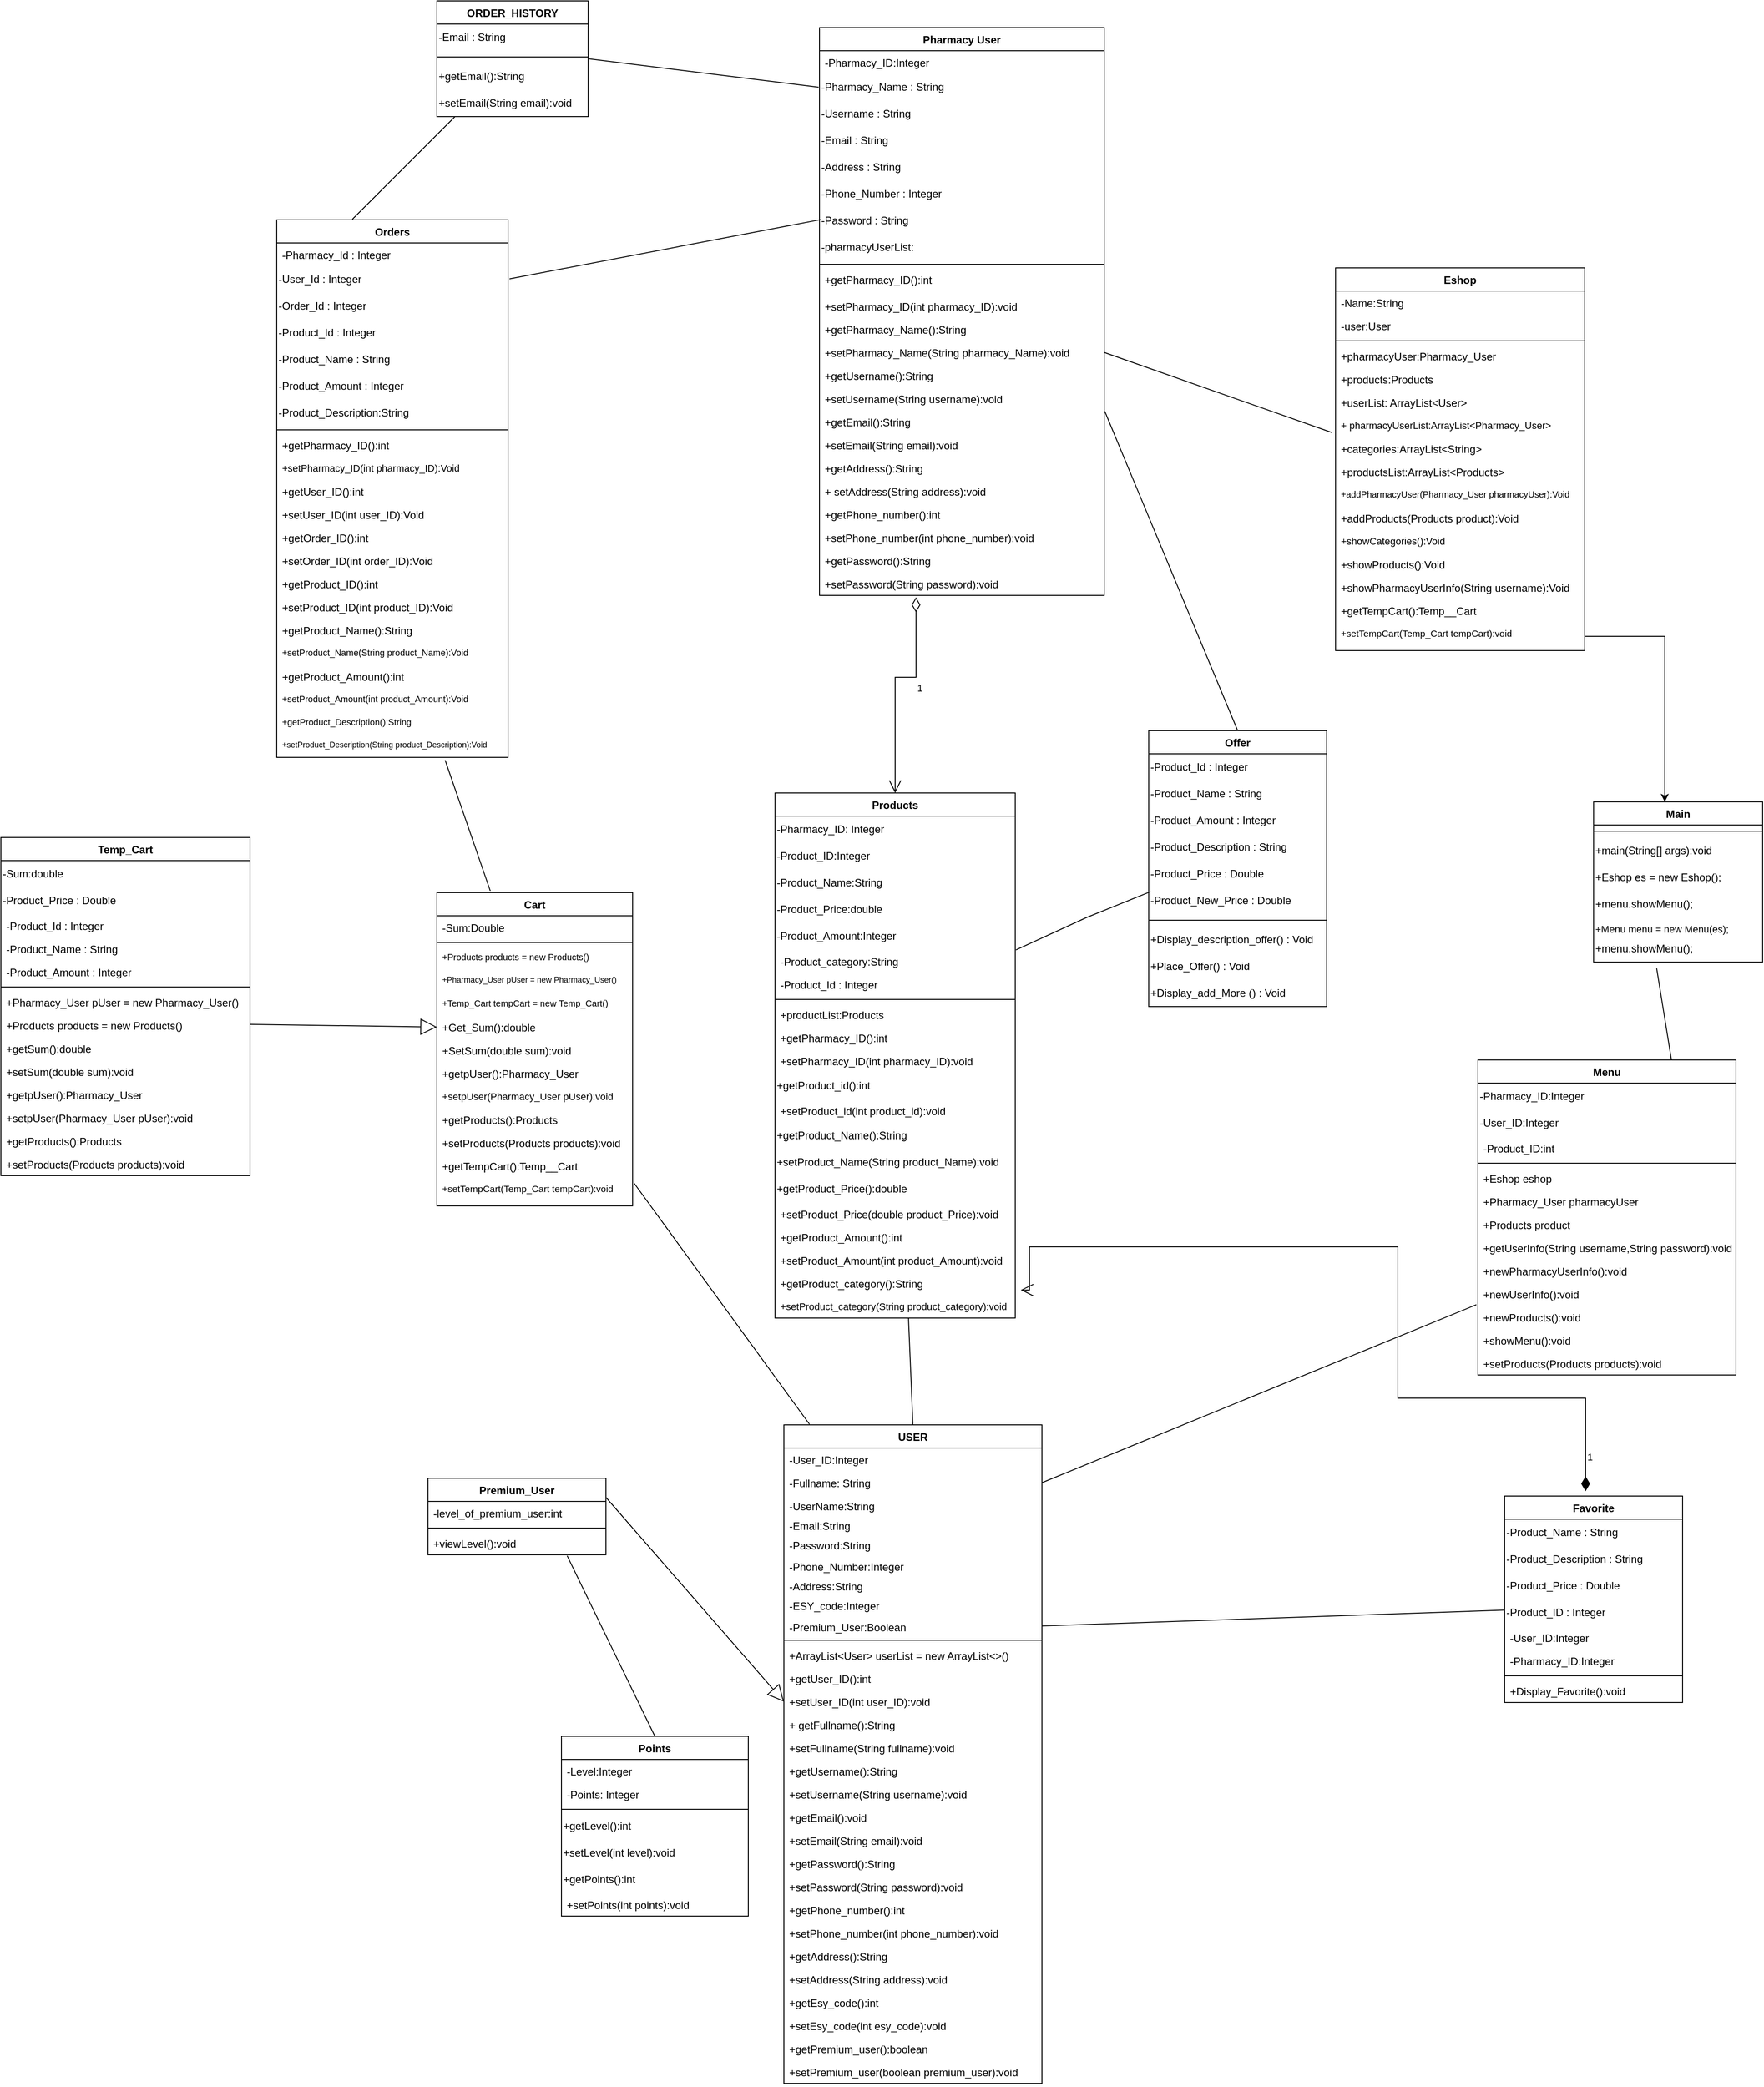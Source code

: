 <mxfile version="20.8.16" type="device"><diagram name="Page-1" id="AQJS0DCxsyhzYgY-xDyS"><mxGraphModel dx="3718" dy="3872" grid="1" gridSize="10" guides="1" tooltips="1" connect="1" arrows="1" fold="1" page="1" pageScale="1" pageWidth="850" pageHeight="1100" math="0" shadow="0"><root><mxCell id="0"/><mxCell id="1" parent="0"/><mxCell id="l1iqNx5NcCHNy8qaXpVw-1" value="USER" style="swimlane;fontStyle=1;align=center;verticalAlign=top;childLayout=stackLayout;horizontal=1;startSize=26;horizontalStack=0;resizeParent=1;resizeParentMax=0;resizeLast=0;collapsible=1;marginBottom=0;" parent="1" vertex="1"><mxGeometry x="380" y="190" width="290" height="740" as="geometry"><mxRectangle x="310" y="-200" width="70" height="30" as="alternateBounds"/></mxGeometry></mxCell><mxCell id="l1iqNx5NcCHNy8qaXpVw-2" value="-User_ID:Integer" style="text;align=left;verticalAlign=top;spacingLeft=4;spacingRight=4;overflow=hidden;rotatable=0;points=[[0,0.5],[1,0.5]];portConstraint=eastwest;" parent="l1iqNx5NcCHNy8qaXpVw-1" vertex="1"><mxGeometry y="26" width="290" height="26" as="geometry"/></mxCell><mxCell id="l1iqNx5NcCHNy8qaXpVw-22" value="-Fullname: String" style="text;align=left;verticalAlign=top;spacingLeft=4;spacingRight=4;overflow=hidden;rotatable=0;points=[[0,0.5],[1,0.5]];portConstraint=eastwest;" parent="l1iqNx5NcCHNy8qaXpVw-1" vertex="1"><mxGeometry y="52" width="290" height="26" as="geometry"/></mxCell><mxCell id="l1iqNx5NcCHNy8qaXpVw-31" value="-UserName:String" style="text;align=left;verticalAlign=top;spacingLeft=4;spacingRight=4;overflow=hidden;rotatable=0;points=[[0,0.5],[1,0.5]];portConstraint=eastwest;" parent="l1iqNx5NcCHNy8qaXpVw-1" vertex="1"><mxGeometry y="78" width="290" height="22" as="geometry"/></mxCell><mxCell id="l1iqNx5NcCHNy8qaXpVw-23" value="-Email:String" style="text;align=left;verticalAlign=top;spacingLeft=4;spacingRight=4;overflow=hidden;rotatable=0;points=[[0,0.5],[1,0.5]];portConstraint=eastwest;" parent="l1iqNx5NcCHNy8qaXpVw-1" vertex="1"><mxGeometry y="100" width="290" height="22" as="geometry"/></mxCell><mxCell id="l1iqNx5NcCHNy8qaXpVw-24" value="-Password:String" style="text;align=left;verticalAlign=top;spacingLeft=4;spacingRight=4;overflow=hidden;rotatable=0;points=[[0,0.5],[1,0.5]];portConstraint=eastwest;" parent="l1iqNx5NcCHNy8qaXpVw-1" vertex="1"><mxGeometry y="122" width="290" height="24" as="geometry"/></mxCell><mxCell id="l1iqNx5NcCHNy8qaXpVw-27" value="-Phone_Number:Integer" style="text;align=left;verticalAlign=top;spacingLeft=4;spacingRight=4;overflow=hidden;rotatable=0;points=[[0,0.5],[1,0.5]];portConstraint=eastwest;" parent="l1iqNx5NcCHNy8qaXpVw-1" vertex="1"><mxGeometry y="146" width="290" height="22" as="geometry"/></mxCell><mxCell id="l1iqNx5NcCHNy8qaXpVw-28" value="-Address:String" style="text;align=left;verticalAlign=top;spacingLeft=4;spacingRight=4;overflow=hidden;rotatable=0;points=[[0,0.5],[1,0.5]];portConstraint=eastwest;" parent="l1iqNx5NcCHNy8qaXpVw-1" vertex="1"><mxGeometry y="168" width="290" height="22" as="geometry"/></mxCell><mxCell id="l1iqNx5NcCHNy8qaXpVw-195" value="-ESY_code:Integer" style="text;align=left;verticalAlign=top;spacingLeft=4;spacingRight=4;overflow=hidden;rotatable=0;points=[[0,0.5],[1,0.5]];portConstraint=eastwest;" parent="l1iqNx5NcCHNy8qaXpVw-1" vertex="1"><mxGeometry y="190" width="290" height="24" as="geometry"/></mxCell><mxCell id="7pACCKKCpD8fxZp1mqV5-140" value="-Premium_User:Boolean" style="text;align=left;verticalAlign=top;spacingLeft=4;spacingRight=4;overflow=hidden;rotatable=0;points=[[0,0.5],[1,0.5]];portConstraint=eastwest;" vertex="1" parent="l1iqNx5NcCHNy8qaXpVw-1"><mxGeometry y="214" width="290" height="24" as="geometry"/></mxCell><mxCell id="l1iqNx5NcCHNy8qaXpVw-3" value="" style="line;strokeWidth=1;align=left;verticalAlign=middle;spacingTop=-1;spacingLeft=3;spacingRight=3;rotatable=0;labelPosition=right;points=[];portConstraint=eastwest;" parent="l1iqNx5NcCHNy8qaXpVw-1" vertex="1"><mxGeometry y="238" width="290" height="8" as="geometry"/></mxCell><mxCell id="l1iqNx5NcCHNy8qaXpVw-4" value="+ArrayList&lt;User&gt; userList = new ArrayList&lt;&gt;()" style="text;align=left;verticalAlign=top;spacingLeft=4;spacingRight=4;overflow=hidden;rotatable=0;points=[[0,0.5],[1,0.5]];portConstraint=eastwest;" parent="l1iqNx5NcCHNy8qaXpVw-1" vertex="1"><mxGeometry y="246" width="290" height="26" as="geometry"/></mxCell><mxCell id="l1iqNx5NcCHNy8qaXpVw-6" value="+getUser_ID():int" style="text;align=left;verticalAlign=top;spacingLeft=4;spacingRight=4;overflow=hidden;rotatable=0;points=[[0,0.5],[1,0.5]];portConstraint=eastwest;" parent="l1iqNx5NcCHNy8qaXpVw-1" vertex="1"><mxGeometry y="272" width="290" height="26" as="geometry"/></mxCell><mxCell id="l1iqNx5NcCHNy8qaXpVw-106" value="+setUser_ID(int user_ID):void" style="text;align=left;verticalAlign=top;spacingLeft=4;spacingRight=4;overflow=hidden;rotatable=0;points=[[0,0.5],[1,0.5]];portConstraint=eastwest;" parent="l1iqNx5NcCHNy8qaXpVw-1" vertex="1"><mxGeometry y="298" width="290" height="26" as="geometry"/></mxCell><mxCell id="l1iqNx5NcCHNy8qaXpVw-18" value="+ getFullname():String" style="text;align=left;verticalAlign=top;spacingLeft=4;spacingRight=4;overflow=hidden;rotatable=0;points=[[0,0.5],[1,0.5]];portConstraint=eastwest;" parent="l1iqNx5NcCHNy8qaXpVw-1" vertex="1"><mxGeometry y="324" width="290" height="26" as="geometry"/></mxCell><mxCell id="l1iqNx5NcCHNy8qaXpVw-20" value="+setFullname(String fullname):void" style="text;align=left;verticalAlign=top;spacingLeft=4;spacingRight=4;overflow=hidden;rotatable=0;points=[[0,0.5],[1,0.5]];portConstraint=eastwest;" parent="l1iqNx5NcCHNy8qaXpVw-1" vertex="1"><mxGeometry y="350" width="290" height="26" as="geometry"/></mxCell><mxCell id="l1iqNx5NcCHNy8qaXpVw-49" value="+getUsername():String" style="text;align=left;verticalAlign=top;spacingLeft=4;spacingRight=4;overflow=hidden;rotatable=0;points=[[0,0.5],[1,0.5]];portConstraint=eastwest;" parent="l1iqNx5NcCHNy8qaXpVw-1" vertex="1"><mxGeometry y="376" width="290" height="26" as="geometry"/></mxCell><mxCell id="l1iqNx5NcCHNy8qaXpVw-102" value="+setUsername(String username):void" style="text;align=left;verticalAlign=top;spacingLeft=4;spacingRight=4;overflow=hidden;rotatable=0;points=[[0,0.5],[1,0.5]];portConstraint=eastwest;" parent="l1iqNx5NcCHNy8qaXpVw-1" vertex="1"><mxGeometry y="402" width="290" height="26" as="geometry"/></mxCell><mxCell id="eqAYTbt9n-OWrJhPP6kn-2" value="+getEmail():void" style="text;align=left;verticalAlign=top;spacingLeft=4;spacingRight=4;overflow=hidden;rotatable=0;points=[[0,0.5],[1,0.5]];portConstraint=eastwest;" parent="l1iqNx5NcCHNy8qaXpVw-1" vertex="1"><mxGeometry y="428" width="290" height="26" as="geometry"/></mxCell><mxCell id="l1iqNx5NcCHNy8qaXpVw-105" value="+setEmail(String email):void" style="text;align=left;verticalAlign=top;spacingLeft=4;spacingRight=4;overflow=hidden;rotatable=0;points=[[0,0.5],[1,0.5]];portConstraint=eastwest;" parent="l1iqNx5NcCHNy8qaXpVw-1" vertex="1"><mxGeometry y="454" width="290" height="26" as="geometry"/></mxCell><mxCell id="7pACCKKCpD8fxZp1mqV5-141" value="+getPassword():String" style="text;align=left;verticalAlign=top;spacingLeft=4;spacingRight=4;overflow=hidden;rotatable=0;points=[[0,0.5],[1,0.5]];portConstraint=eastwest;" vertex="1" parent="l1iqNx5NcCHNy8qaXpVw-1"><mxGeometry y="480" width="290" height="26" as="geometry"/></mxCell><mxCell id="7pACCKKCpD8fxZp1mqV5-144" value="+setPassword(String password):void" style="text;align=left;verticalAlign=top;spacingLeft=4;spacingRight=4;overflow=hidden;rotatable=0;points=[[0,0.5],[1,0.5]];portConstraint=eastwest;" vertex="1" parent="l1iqNx5NcCHNy8qaXpVw-1"><mxGeometry y="506" width="290" height="26" as="geometry"/></mxCell><mxCell id="7pACCKKCpD8fxZp1mqV5-143" value="+getPhone_number():int" style="text;align=left;verticalAlign=top;spacingLeft=4;spacingRight=4;overflow=hidden;rotatable=0;points=[[0,0.5],[1,0.5]];portConstraint=eastwest;" vertex="1" parent="l1iqNx5NcCHNy8qaXpVw-1"><mxGeometry y="532" width="290" height="26" as="geometry"/></mxCell><mxCell id="7pACCKKCpD8fxZp1mqV5-142" value="+setPhone_number(int phone_number):void" style="text;align=left;verticalAlign=top;spacingLeft=4;spacingRight=4;overflow=hidden;rotatable=0;points=[[0,0.5],[1,0.5]];portConstraint=eastwest;" vertex="1" parent="l1iqNx5NcCHNy8qaXpVw-1"><mxGeometry y="558" width="290" height="26" as="geometry"/></mxCell><mxCell id="7pACCKKCpD8fxZp1mqV5-149" value="+getAddress():String" style="text;align=left;verticalAlign=top;spacingLeft=4;spacingRight=4;overflow=hidden;rotatable=0;points=[[0,0.5],[1,0.5]];portConstraint=eastwest;" vertex="1" parent="l1iqNx5NcCHNy8qaXpVw-1"><mxGeometry y="584" width="290" height="26" as="geometry"/></mxCell><mxCell id="7pACCKKCpD8fxZp1mqV5-150" value="+setAddress(String address):void" style="text;align=left;verticalAlign=top;spacingLeft=4;spacingRight=4;overflow=hidden;rotatable=0;points=[[0,0.5],[1,0.5]];portConstraint=eastwest;" vertex="1" parent="l1iqNx5NcCHNy8qaXpVw-1"><mxGeometry y="610" width="290" height="26" as="geometry"/></mxCell><mxCell id="7pACCKKCpD8fxZp1mqV5-151" value="+getEsy_code():int" style="text;align=left;verticalAlign=top;spacingLeft=4;spacingRight=4;overflow=hidden;rotatable=0;points=[[0,0.5],[1,0.5]];portConstraint=eastwest;" vertex="1" parent="l1iqNx5NcCHNy8qaXpVw-1"><mxGeometry y="636" width="290" height="26" as="geometry"/></mxCell><mxCell id="7pACCKKCpD8fxZp1mqV5-153" value="+setEsy_code(int esy_code):void" style="text;align=left;verticalAlign=top;spacingLeft=4;spacingRight=4;overflow=hidden;rotatable=0;points=[[0,0.5],[1,0.5]];portConstraint=eastwest;" vertex="1" parent="l1iqNx5NcCHNy8qaXpVw-1"><mxGeometry y="662" width="290" height="26" as="geometry"/></mxCell><mxCell id="7pACCKKCpD8fxZp1mqV5-152" value="+getPremium_user():boolean" style="text;align=left;verticalAlign=top;spacingLeft=4;spacingRight=4;overflow=hidden;rotatable=0;points=[[0,0.5],[1,0.5]];portConstraint=eastwest;" vertex="1" parent="l1iqNx5NcCHNy8qaXpVw-1"><mxGeometry y="688" width="290" height="26" as="geometry"/></mxCell><mxCell id="7pACCKKCpD8fxZp1mqV5-148" value="+setPremium_user(boolean premium_user):void" style="text;align=left;verticalAlign=top;spacingLeft=4;spacingRight=4;overflow=hidden;rotatable=0;points=[[0,0.5],[1,0.5]];portConstraint=eastwest;" vertex="1" parent="l1iqNx5NcCHNy8qaXpVw-1"><mxGeometry y="714" width="290" height="26" as="geometry"/></mxCell><mxCell id="l1iqNx5NcCHNy8qaXpVw-39" value="Products" style="swimlane;fontStyle=1;align=center;verticalAlign=top;childLayout=stackLayout;horizontal=1;startSize=26;horizontalStack=0;resizeParent=1;resizeParentMax=0;resizeLast=0;collapsible=1;marginBottom=0;" parent="1" vertex="1"><mxGeometry x="370" y="-520" width="270" height="590" as="geometry"><mxRectangle x="900" y="-941" width="90" height="30" as="alternateBounds"/></mxGeometry></mxCell><mxCell id="l1iqNx5NcCHNy8qaXpVw-142" value="-Pharmacy_ID: Integer" style="text;html=1;align=left;verticalAlign=middle;resizable=0;points=[];autosize=1;strokeColor=none;fillColor=none;" parent="l1iqNx5NcCHNy8qaXpVw-39" vertex="1"><mxGeometry y="26" width="270" height="30" as="geometry"/></mxCell><mxCell id="7pACCKKCpD8fxZp1mqV5-123" value="-Product_ID:Integer" style="text;html=1;align=left;verticalAlign=middle;resizable=0;points=[];autosize=1;strokeColor=none;fillColor=none;" vertex="1" parent="l1iqNx5NcCHNy8qaXpVw-39"><mxGeometry y="56" width="270" height="30" as="geometry"/></mxCell><mxCell id="7pACCKKCpD8fxZp1mqV5-124" value="-Product_Name:String" style="text;html=1;align=left;verticalAlign=middle;resizable=0;points=[];autosize=1;strokeColor=none;fillColor=none;" vertex="1" parent="l1iqNx5NcCHNy8qaXpVw-39"><mxGeometry y="86" width="270" height="30" as="geometry"/></mxCell><mxCell id="7pACCKKCpD8fxZp1mqV5-125" value="-Product_Price:double" style="text;html=1;align=left;verticalAlign=middle;resizable=0;points=[];autosize=1;strokeColor=none;fillColor=none;" vertex="1" parent="l1iqNx5NcCHNy8qaXpVw-39"><mxGeometry y="116" width="270" height="30" as="geometry"/></mxCell><mxCell id="l1iqNx5NcCHNy8qaXpVw-141" value="-Product_Amount:Integer" style="text;html=1;align=left;verticalAlign=middle;resizable=0;points=[];autosize=1;strokeColor=none;fillColor=none;" parent="l1iqNx5NcCHNy8qaXpVw-39" vertex="1"><mxGeometry y="146" width="270" height="30" as="geometry"/></mxCell><mxCell id="l1iqNx5NcCHNy8qaXpVw-139" value="-Product_category:String" style="text;align=left;verticalAlign=top;spacingLeft=4;spacingRight=4;overflow=hidden;rotatable=0;points=[[0,0.5],[1,0.5]];portConstraint=eastwest;rounded=0;shadow=0;html=0;" parent="l1iqNx5NcCHNy8qaXpVw-39" vertex="1"><mxGeometry y="176" width="270" height="26" as="geometry"/></mxCell><mxCell id="l1iqNx5NcCHNy8qaXpVw-138" value="-Product_Id : Integer " style="text;align=left;verticalAlign=top;spacingLeft=4;spacingRight=4;overflow=hidden;rotatable=0;points=[[0,0.5],[1,0.5]];portConstraint=eastwest;" parent="l1iqNx5NcCHNy8qaXpVw-39" vertex="1"><mxGeometry y="202" width="270" height="26" as="geometry"/></mxCell><mxCell id="l1iqNx5NcCHNy8qaXpVw-41" value="" style="line;strokeWidth=1;align=left;verticalAlign=middle;spacingTop=-1;spacingLeft=3;spacingRight=3;rotatable=0;labelPosition=right;points=[];portConstraint=eastwest;" parent="l1iqNx5NcCHNy8qaXpVw-39" vertex="1"><mxGeometry y="228" width="270" height="8" as="geometry"/></mxCell><mxCell id="7pACCKKCpD8fxZp1mqV5-126" value="+productList:Products" style="text;align=left;verticalAlign=top;spacingLeft=4;spacingRight=4;overflow=hidden;rotatable=0;points=[[0,0.5],[1,0.5]];portConstraint=eastwest;" vertex="1" parent="l1iqNx5NcCHNy8qaXpVw-39"><mxGeometry y="236" width="270" height="26" as="geometry"/></mxCell><mxCell id="l1iqNx5NcCHNy8qaXpVw-42" value="+getPharmacy_ID():int" style="text;align=left;verticalAlign=top;spacingLeft=4;spacingRight=4;overflow=hidden;rotatable=0;points=[[0,0.5],[1,0.5]];portConstraint=eastwest;" parent="l1iqNx5NcCHNy8qaXpVw-39" vertex="1"><mxGeometry y="262" width="270" height="26" as="geometry"/></mxCell><mxCell id="l1iqNx5NcCHNy8qaXpVw-44" value="+setPharmacy_ID(int pharmacy_ID):void" style="text;align=left;verticalAlign=top;spacingLeft=4;spacingRight=4;overflow=hidden;rotatable=0;points=[[0,0.5],[1,0.5]];portConstraint=eastwest;fontSize=12;" parent="l1iqNx5NcCHNy8qaXpVw-39" vertex="1"><mxGeometry y="288" width="270" height="26" as="geometry"/></mxCell><mxCell id="l1iqNx5NcCHNy8qaXpVw-137" value="+getProduct_id():int" style="text;html=1;align=left;verticalAlign=middle;resizable=0;points=[];autosize=1;strokeColor=none;fillColor=none;" parent="l1iqNx5NcCHNy8qaXpVw-39" vertex="1"><mxGeometry y="314" width="270" height="30" as="geometry"/></mxCell><mxCell id="l1iqNx5NcCHNy8qaXpVw-43" value="+setProduct_id(int product_id):void" style="text;align=left;verticalAlign=top;spacingLeft=4;spacingRight=4;overflow=hidden;rotatable=0;points=[[0,0.5],[1,0.5]];portConstraint=eastwest;" parent="l1iqNx5NcCHNy8qaXpVw-39" vertex="1"><mxGeometry y="344" width="270" height="26" as="geometry"/></mxCell><mxCell id="l1iqNx5NcCHNy8qaXpVw-136" value="+getProduct_Name():String" style="text;html=1;align=left;verticalAlign=middle;resizable=0;points=[];autosize=1;strokeColor=none;fillColor=none;" parent="l1iqNx5NcCHNy8qaXpVw-39" vertex="1"><mxGeometry y="370" width="270" height="30" as="geometry"/></mxCell><mxCell id="l1iqNx5NcCHNy8qaXpVw-135" value="+setProduct_Name(String product_Name):void" style="text;html=1;align=left;verticalAlign=middle;resizable=0;points=[];autosize=1;strokeColor=none;fillColor=none;" parent="l1iqNx5NcCHNy8qaXpVw-39" vertex="1"><mxGeometry y="400" width="270" height="30" as="geometry"/></mxCell><mxCell id="l1iqNx5NcCHNy8qaXpVw-134" value="+getProduct_Price():double" style="text;html=1;align=left;verticalAlign=middle;resizable=0;points=[];autosize=1;strokeColor=none;fillColor=none;" parent="l1iqNx5NcCHNy8qaXpVw-39" vertex="1"><mxGeometry y="430" width="270" height="30" as="geometry"/></mxCell><mxCell id="l1iqNx5NcCHNy8qaXpVw-90" value="+setProduct_Price(double product_Price):void" style="text;align=left;verticalAlign=top;spacingLeft=4;spacingRight=4;overflow=hidden;rotatable=0;points=[[0,0.5],[1,0.5]];portConstraint=eastwest;" parent="l1iqNx5NcCHNy8qaXpVw-39" vertex="1"><mxGeometry y="460" width="270" height="26" as="geometry"/></mxCell><mxCell id="eqAYTbt9n-OWrJhPP6kn-1" value="+getProduct_Amount():int" style="text;align=left;verticalAlign=top;spacingLeft=4;spacingRight=4;overflow=hidden;rotatable=0;points=[[0,0.5],[1,0.5]];portConstraint=eastwest;" parent="l1iqNx5NcCHNy8qaXpVw-39" vertex="1"><mxGeometry y="486" width="270" height="26" as="geometry"/></mxCell><mxCell id="7pACCKKCpD8fxZp1mqV5-129" value="+setProduct_Amount(int product_Amount):void" style="text;align=left;verticalAlign=top;spacingLeft=4;spacingRight=4;overflow=hidden;rotatable=0;points=[[0,0.5],[1,0.5]];portConstraint=eastwest;" vertex="1" parent="l1iqNx5NcCHNy8qaXpVw-39"><mxGeometry y="512" width="270" height="26" as="geometry"/></mxCell><mxCell id="7pACCKKCpD8fxZp1mqV5-130" value="+getProduct_category():String" style="text;align=left;verticalAlign=top;spacingLeft=4;spacingRight=4;overflow=hidden;rotatable=0;points=[[0,0.5],[1,0.5]];portConstraint=eastwest;" vertex="1" parent="l1iqNx5NcCHNy8qaXpVw-39"><mxGeometry y="538" width="270" height="26" as="geometry"/></mxCell><mxCell id="7pACCKKCpD8fxZp1mqV5-128" value="+setProduct_category(String product_category):void" style="text;align=left;verticalAlign=top;spacingLeft=4;spacingRight=4;overflow=hidden;rotatable=0;points=[[0,0.5],[1,0.5]];portConstraint=eastwest;fontSize=11;" vertex="1" parent="l1iqNx5NcCHNy8qaXpVw-39"><mxGeometry y="564" width="270" height="26" as="geometry"/></mxCell><mxCell id="l1iqNx5NcCHNy8qaXpVw-50" value="Favorite" style="swimlane;fontStyle=1;align=center;verticalAlign=top;childLayout=stackLayout;horizontal=1;startSize=26;horizontalStack=0;resizeParent=1;resizeParentMax=0;resizeLast=0;collapsible=1;marginBottom=0;" parent="1" vertex="1"><mxGeometry x="1190" y="270" width="200" height="232" as="geometry"><mxRectangle x="470" y="-910" width="90" height="30" as="alternateBounds"/></mxGeometry></mxCell><mxCell id="l1iqNx5NcCHNy8qaXpVw-174" value="-Product_Name : String" style="text;html=1;align=left;verticalAlign=middle;resizable=0;points=[];autosize=1;strokeColor=none;fillColor=none;" parent="l1iqNx5NcCHNy8qaXpVw-50" vertex="1"><mxGeometry y="26" width="200" height="30" as="geometry"/></mxCell><mxCell id="l1iqNx5NcCHNy8qaXpVw-177" value="-Product_Description : String" style="text;html=1;align=left;verticalAlign=middle;resizable=0;points=[];autosize=1;strokeColor=none;fillColor=none;" parent="l1iqNx5NcCHNy8qaXpVw-50" vertex="1"><mxGeometry y="56" width="200" height="30" as="geometry"/></mxCell><mxCell id="l1iqNx5NcCHNy8qaXpVw-176" value="-Product_Price : Double" style="text;html=1;align=left;verticalAlign=middle;resizable=0;points=[];autosize=1;strokeColor=none;fillColor=none;" parent="l1iqNx5NcCHNy8qaXpVw-50" vertex="1"><mxGeometry y="86" width="200" height="30" as="geometry"/></mxCell><mxCell id="l1iqNx5NcCHNy8qaXpVw-175" value="-Product_ID : Integer" style="text;html=1;align=left;verticalAlign=middle;resizable=0;points=[];autosize=1;strokeColor=none;fillColor=none;" parent="l1iqNx5NcCHNy8qaXpVw-50" vertex="1"><mxGeometry y="116" width="200" height="30" as="geometry"/></mxCell><mxCell id="l1iqNx5NcCHNy8qaXpVw-51" value="-User_ID:Integer" style="text;align=left;verticalAlign=top;spacingLeft=4;spacingRight=4;overflow=hidden;rotatable=0;points=[[0,0.5],[1,0.5]];portConstraint=eastwest;" parent="l1iqNx5NcCHNy8qaXpVw-50" vertex="1"><mxGeometry y="146" width="200" height="26" as="geometry"/></mxCell><mxCell id="l1iqNx5NcCHNy8qaXpVw-182" value="-Pharmacy_ID:Integer" style="text;align=left;verticalAlign=top;spacingLeft=4;spacingRight=4;overflow=hidden;rotatable=0;points=[[0,0.5],[1,0.5]];portConstraint=eastwest;" parent="l1iqNx5NcCHNy8qaXpVw-50" vertex="1"><mxGeometry y="172" width="200" height="26" as="geometry"/></mxCell><mxCell id="l1iqNx5NcCHNy8qaXpVw-52" value="" style="line;strokeWidth=1;align=left;verticalAlign=middle;spacingTop=-1;spacingLeft=3;spacingRight=3;rotatable=0;labelPosition=right;points=[];portConstraint=eastwest;" parent="l1iqNx5NcCHNy8qaXpVw-50" vertex="1"><mxGeometry y="198" width="200" height="8" as="geometry"/></mxCell><mxCell id="l1iqNx5NcCHNy8qaXpVw-54" value="+Display_Favorite():void" style="text;align=left;verticalAlign=top;spacingLeft=4;spacingRight=4;overflow=hidden;rotatable=0;points=[[0,0.5],[1,0.5]];portConstraint=eastwest;" parent="l1iqNx5NcCHNy8qaXpVw-50" vertex="1"><mxGeometry y="206" width="200" height="26" as="geometry"/></mxCell><mxCell id="l1iqNx5NcCHNy8qaXpVw-56" value="Premium_User" style="swimlane;fontStyle=1;align=center;verticalAlign=top;childLayout=stackLayout;horizontal=1;startSize=26;horizontalStack=0;resizeParent=1;resizeParentMax=0;resizeLast=0;collapsible=1;marginBottom=0;" parent="1" vertex="1"><mxGeometry x="-20" y="250" width="200" height="86" as="geometry"><mxRectangle x="-700" y="-510" width="130" height="30" as="alternateBounds"/></mxGeometry></mxCell><mxCell id="l1iqNx5NcCHNy8qaXpVw-57" value="-level_of_premium_user:int" style="text;align=left;verticalAlign=top;spacingLeft=4;spacingRight=4;overflow=hidden;rotatable=0;points=[[0,0.5],[1,0.5]];portConstraint=eastwest;" parent="l1iqNx5NcCHNy8qaXpVw-56" vertex="1"><mxGeometry y="26" width="200" height="26" as="geometry"/></mxCell><mxCell id="l1iqNx5NcCHNy8qaXpVw-58" value="" style="line;strokeWidth=1;align=left;verticalAlign=middle;spacingTop=-1;spacingLeft=3;spacingRight=3;rotatable=0;labelPosition=right;points=[];portConstraint=eastwest;" parent="l1iqNx5NcCHNy8qaXpVw-56" vertex="1"><mxGeometry y="52" width="200" height="8" as="geometry"/></mxCell><mxCell id="l1iqNx5NcCHNy8qaXpVw-172" value="+viewLevel():void" style="text;align=left;verticalAlign=top;spacingLeft=4;spacingRight=4;overflow=hidden;rotatable=0;points=[[0,0.5],[1,0.5]];portConstraint=eastwest;" parent="l1iqNx5NcCHNy8qaXpVw-56" vertex="1"><mxGeometry y="60" width="200" height="26" as="geometry"/></mxCell><mxCell id="l1iqNx5NcCHNy8qaXpVw-60" value="Pharmacy User" style="swimlane;fontStyle=1;align=center;verticalAlign=top;childLayout=stackLayout;horizontal=1;startSize=26;horizontalStack=0;resizeParent=1;resizeParentMax=0;resizeLast=0;collapsible=1;marginBottom=0;" parent="1" vertex="1"><mxGeometry x="420" y="-1380" width="320" height="638" as="geometry"><mxRectangle x="-285" y="-516" width="130" height="30" as="alternateBounds"/></mxGeometry></mxCell><mxCell id="l1iqNx5NcCHNy8qaXpVw-61" value="-Pharmacy_ID:Integer" style="text;align=left;verticalAlign=top;spacingLeft=4;spacingRight=4;overflow=hidden;rotatable=0;points=[[0,0.5],[1,0.5]];portConstraint=eastwest;" parent="l1iqNx5NcCHNy8qaXpVw-60" vertex="1"><mxGeometry y="26" width="320" height="26" as="geometry"/></mxCell><mxCell id="l1iqNx5NcCHNy8qaXpVw-183" value="-Pharmacy_Name : String&amp;nbsp;" style="text;html=1;align=left;verticalAlign=middle;resizable=0;points=[];autosize=1;strokeColor=none;fillColor=none;" parent="l1iqNx5NcCHNy8qaXpVw-60" vertex="1"><mxGeometry y="52" width="320" height="30" as="geometry"/></mxCell><mxCell id="l1iqNx5NcCHNy8qaXpVw-184" value="-Username : String" style="text;html=1;align=left;verticalAlign=middle;resizable=0;points=[];autosize=1;strokeColor=none;fillColor=none;" parent="l1iqNx5NcCHNy8qaXpVw-60" vertex="1"><mxGeometry y="82" width="320" height="30" as="geometry"/></mxCell><mxCell id="l1iqNx5NcCHNy8qaXpVw-186" value="-Email : String" style="text;html=1;align=left;verticalAlign=middle;resizable=0;points=[];autosize=1;strokeColor=none;fillColor=none;" parent="l1iqNx5NcCHNy8qaXpVw-60" vertex="1"><mxGeometry y="112" width="320" height="30" as="geometry"/></mxCell><mxCell id="l1iqNx5NcCHNy8qaXpVw-188" value="-Address : String" style="text;html=1;align=left;verticalAlign=middle;resizable=0;points=[];autosize=1;strokeColor=none;fillColor=none;" parent="l1iqNx5NcCHNy8qaXpVw-60" vertex="1"><mxGeometry y="142" width="320" height="30" as="geometry"/></mxCell><mxCell id="l1iqNx5NcCHNy8qaXpVw-187" value="-Phone_Number : Integer" style="text;html=1;align=left;verticalAlign=middle;resizable=0;points=[];autosize=1;strokeColor=none;fillColor=none;" parent="l1iqNx5NcCHNy8qaXpVw-60" vertex="1"><mxGeometry y="172" width="320" height="30" as="geometry"/></mxCell><mxCell id="l1iqNx5NcCHNy8qaXpVw-185" value="-Password : String" style="text;html=1;align=left;verticalAlign=middle;resizable=0;points=[];autosize=1;strokeColor=none;fillColor=none;" parent="l1iqNx5NcCHNy8qaXpVw-60" vertex="1"><mxGeometry y="202" width="320" height="30" as="geometry"/></mxCell><mxCell id="7pACCKKCpD8fxZp1mqV5-114" value="-pharmacyUserList:" style="text;html=1;align=left;verticalAlign=middle;resizable=0;points=[];autosize=1;strokeColor=none;fillColor=none;" vertex="1" parent="l1iqNx5NcCHNy8qaXpVw-60"><mxGeometry y="232" width="320" height="30" as="geometry"/></mxCell><mxCell id="l1iqNx5NcCHNy8qaXpVw-62" value="" style="line;strokeWidth=1;align=left;verticalAlign=middle;spacingTop=-1;spacingLeft=3;spacingRight=3;rotatable=0;labelPosition=right;points=[];portConstraint=eastwest;" parent="l1iqNx5NcCHNy8qaXpVw-60" vertex="1"><mxGeometry y="262" width="320" height="8" as="geometry"/></mxCell><mxCell id="l1iqNx5NcCHNy8qaXpVw-63" value="+getPharmacy_ID():int" style="text;align=left;verticalAlign=top;spacingLeft=4;spacingRight=4;overflow=hidden;rotatable=0;points=[[0,0.5],[1,0.5]];portConstraint=eastwest;" parent="l1iqNx5NcCHNy8qaXpVw-60" vertex="1"><mxGeometry y="270" width="320" height="30" as="geometry"/></mxCell><mxCell id="l1iqNx5NcCHNy8qaXpVw-101" value="+setPharmacy_ID(int pharmacy_ID):void" style="text;align=left;verticalAlign=top;spacingLeft=4;spacingRight=4;overflow=hidden;rotatable=0;points=[[0,0.5],[1,0.5]];portConstraint=eastwest;" parent="l1iqNx5NcCHNy8qaXpVw-60" vertex="1"><mxGeometry y="300" width="320" height="26" as="geometry"/></mxCell><mxCell id="l1iqNx5NcCHNy8qaXpVw-64" value="+getPharmacy_Name():String" style="text;align=left;verticalAlign=top;spacingLeft=4;spacingRight=4;overflow=hidden;rotatable=0;points=[[0,0.5],[1,0.5]];portConstraint=eastwest;" parent="l1iqNx5NcCHNy8qaXpVw-60" vertex="1"><mxGeometry y="326" width="320" height="26" as="geometry"/></mxCell><mxCell id="l1iqNx5NcCHNy8qaXpVw-74" value="+setPharmacy_Name(String pharmacy_Name):void" style="text;align=left;verticalAlign=top;spacingLeft=4;spacingRight=4;overflow=hidden;rotatable=0;points=[[0,0.5],[1,0.5]];portConstraint=eastwest;" parent="l1iqNx5NcCHNy8qaXpVw-60" vertex="1"><mxGeometry y="352" width="320" height="26" as="geometry"/></mxCell><mxCell id="l1iqNx5NcCHNy8qaXpVw-189" value="+getUsername():String" style="text;align=left;verticalAlign=top;spacingLeft=4;spacingRight=4;overflow=hidden;rotatable=0;points=[[0,0.5],[1,0.5]];portConstraint=eastwest;" parent="l1iqNx5NcCHNy8qaXpVw-60" vertex="1"><mxGeometry y="378" width="320" height="26" as="geometry"/></mxCell><mxCell id="l1iqNx5NcCHNy8qaXpVw-191" value="+setUsername(String username):void" style="text;align=left;verticalAlign=top;spacingLeft=4;spacingRight=4;overflow=hidden;rotatable=0;points=[[0,0.5],[1,0.5]];portConstraint=eastwest;" parent="l1iqNx5NcCHNy8qaXpVw-60" vertex="1"><mxGeometry y="404" width="320" height="26" as="geometry"/></mxCell><mxCell id="7pACCKKCpD8fxZp1mqV5-116" value="+getEmail():String" style="text;align=left;verticalAlign=top;spacingLeft=4;spacingRight=4;overflow=hidden;rotatable=0;points=[[0,0.5],[1,0.5]];portConstraint=eastwest;" vertex="1" parent="l1iqNx5NcCHNy8qaXpVw-60"><mxGeometry y="430" width="320" height="26" as="geometry"/></mxCell><mxCell id="7pACCKKCpD8fxZp1mqV5-115" value="+setEmail(String email):void" style="text;align=left;verticalAlign=top;spacingLeft=4;spacingRight=4;overflow=hidden;rotatable=0;points=[[0,0.5],[1,0.5]];portConstraint=eastwest;" vertex="1" parent="l1iqNx5NcCHNy8qaXpVw-60"><mxGeometry y="456" width="320" height="26" as="geometry"/></mxCell><mxCell id="7pACCKKCpD8fxZp1mqV5-117" value="+getAddress():String" style="text;align=left;verticalAlign=top;spacingLeft=4;spacingRight=4;overflow=hidden;rotatable=0;points=[[0,0.5],[1,0.5]];portConstraint=eastwest;" vertex="1" parent="l1iqNx5NcCHNy8qaXpVw-60"><mxGeometry y="482" width="320" height="26" as="geometry"/></mxCell><mxCell id="7pACCKKCpD8fxZp1mqV5-118" value="+ setAddress(String address):void" style="text;align=left;verticalAlign=top;spacingLeft=4;spacingRight=4;overflow=hidden;rotatable=0;points=[[0,0.5],[1,0.5]];portConstraint=eastwest;" vertex="1" parent="l1iqNx5NcCHNy8qaXpVw-60"><mxGeometry y="508" width="320" height="26" as="geometry"/></mxCell><mxCell id="7pACCKKCpD8fxZp1mqV5-119" value="+getPhone_number():int" style="text;align=left;verticalAlign=top;spacingLeft=4;spacingRight=4;overflow=hidden;rotatable=0;points=[[0,0.5],[1,0.5]];portConstraint=eastwest;" vertex="1" parent="l1iqNx5NcCHNy8qaXpVw-60"><mxGeometry y="534" width="320" height="26" as="geometry"/></mxCell><mxCell id="7pACCKKCpD8fxZp1mqV5-120" value="+setPhone_number(int phone_number):void" style="text;align=left;verticalAlign=top;spacingLeft=4;spacingRight=4;overflow=hidden;rotatable=0;points=[[0,0.5],[1,0.5]];portConstraint=eastwest;" vertex="1" parent="l1iqNx5NcCHNy8qaXpVw-60"><mxGeometry y="560" width="320" height="26" as="geometry"/></mxCell><mxCell id="7pACCKKCpD8fxZp1mqV5-121" value="+getPassword():String" style="text;align=left;verticalAlign=top;spacingLeft=4;spacingRight=4;overflow=hidden;rotatable=0;points=[[0,0.5],[1,0.5]];portConstraint=eastwest;" vertex="1" parent="l1iqNx5NcCHNy8qaXpVw-60"><mxGeometry y="586" width="320" height="26" as="geometry"/></mxCell><mxCell id="7pACCKKCpD8fxZp1mqV5-122" value="+setPassword(String password):void" style="text;align=left;verticalAlign=top;spacingLeft=4;spacingRight=4;overflow=hidden;rotatable=0;points=[[0,0.5],[1,0.5]];portConstraint=eastwest;" vertex="1" parent="l1iqNx5NcCHNy8qaXpVw-60"><mxGeometry y="612" width="320" height="26" as="geometry"/></mxCell><mxCell id="l1iqNx5NcCHNy8qaXpVw-75" value="Orders" style="swimlane;fontStyle=1;align=center;verticalAlign=top;childLayout=stackLayout;horizontal=1;startSize=26;horizontalStack=0;resizeParent=1;resizeParentMax=0;resizeLast=0;collapsible=1;marginBottom=0;" parent="1" vertex="1"><mxGeometry x="-190" y="-1164" width="260" height="604" as="geometry"><mxRectangle x="610" y="-600" width="80" height="30" as="alternateBounds"/></mxGeometry></mxCell><mxCell id="l1iqNx5NcCHNy8qaXpVw-116" value="-Pharmacy_Id : Integer" style="text;align=left;verticalAlign=top;spacingLeft=4;spacingRight=4;overflow=hidden;rotatable=0;points=[[0,0.5],[1,0.5]];portConstraint=eastwest;rounded=0;shadow=0;html=0;" parent="l1iqNx5NcCHNy8qaXpVw-75" vertex="1"><mxGeometry y="26" width="260" height="26" as="geometry"/></mxCell><mxCell id="l1iqNx5NcCHNy8qaXpVw-117" value="-User_Id : Integer" style="text;html=1;align=left;verticalAlign=middle;resizable=0;points=[];autosize=1;strokeColor=none;fillColor=none;" parent="l1iqNx5NcCHNy8qaXpVw-75" vertex="1"><mxGeometry y="52" width="260" height="30" as="geometry"/></mxCell><mxCell id="l1iqNx5NcCHNy8qaXpVw-118" value="-Order_Id : Integer" style="text;html=1;align=left;verticalAlign=middle;resizable=0;points=[];autosize=1;strokeColor=none;fillColor=none;" parent="l1iqNx5NcCHNy8qaXpVw-75" vertex="1"><mxGeometry y="82" width="260" height="30" as="geometry"/></mxCell><mxCell id="l1iqNx5NcCHNy8qaXpVw-119" value="-Product_Id : Integer" style="text;html=1;align=left;verticalAlign=middle;resizable=0;points=[];autosize=1;strokeColor=none;fillColor=none;" parent="l1iqNx5NcCHNy8qaXpVw-75" vertex="1"><mxGeometry y="112" width="260" height="30" as="geometry"/></mxCell><mxCell id="l1iqNx5NcCHNy8qaXpVw-120" value="-Product_Name : String" style="text;html=1;align=left;verticalAlign=middle;resizable=0;points=[];autosize=1;strokeColor=none;fillColor=none;" parent="l1iqNx5NcCHNy8qaXpVw-75" vertex="1"><mxGeometry y="142" width="260" height="30" as="geometry"/></mxCell><mxCell id="l1iqNx5NcCHNy8qaXpVw-121" value="-Product_Amount : Integer" style="text;html=1;align=left;verticalAlign=middle;resizable=0;points=[];autosize=1;strokeColor=none;fillColor=none;" parent="l1iqNx5NcCHNy8qaXpVw-75" vertex="1"><mxGeometry y="172" width="260" height="30" as="geometry"/></mxCell><mxCell id="7pACCKKCpD8fxZp1mqV5-104" value="-Product_Description:String" style="text;html=1;align=left;verticalAlign=middle;resizable=0;points=[];autosize=1;strokeColor=none;fillColor=none;" vertex="1" parent="l1iqNx5NcCHNy8qaXpVw-75"><mxGeometry y="202" width="260" height="30" as="geometry"/></mxCell><mxCell id="l1iqNx5NcCHNy8qaXpVw-77" value="" style="line;strokeWidth=1;align=left;verticalAlign=middle;spacingTop=-1;spacingLeft=3;spacingRight=3;rotatable=0;labelPosition=right;points=[];portConstraint=eastwest;" parent="l1iqNx5NcCHNy8qaXpVw-75" vertex="1"><mxGeometry y="232" width="260" height="8" as="geometry"/></mxCell><mxCell id="7pACCKKCpD8fxZp1mqV5-101" value="+getPharmacy_ID():int" style="text;align=left;verticalAlign=top;spacingLeft=4;spacingRight=4;overflow=hidden;rotatable=0;points=[[0,0.5],[1,0.5]];portConstraint=eastwest;" vertex="1" parent="l1iqNx5NcCHNy8qaXpVw-75"><mxGeometry y="240" width="260" height="26" as="geometry"/></mxCell><mxCell id="7pACCKKCpD8fxZp1mqV5-102" value="+setPharmacy_ID(int pharmacy_ID):Void" style="text;align=left;verticalAlign=top;spacingLeft=4;spacingRight=4;overflow=hidden;rotatable=0;points=[[0,0.5],[1,0.5]];portConstraint=eastwest;fontSize=11;" vertex="1" parent="l1iqNx5NcCHNy8qaXpVw-75"><mxGeometry y="266" width="260" height="26" as="geometry"/></mxCell><mxCell id="7pACCKKCpD8fxZp1mqV5-100" value="+getUser_ID():int" style="text;align=left;verticalAlign=top;spacingLeft=4;spacingRight=4;overflow=hidden;rotatable=0;points=[[0,0.5],[1,0.5]];portConstraint=eastwest;" vertex="1" parent="l1iqNx5NcCHNy8qaXpVw-75"><mxGeometry y="292" width="260" height="26" as="geometry"/></mxCell><mxCell id="l1iqNx5NcCHNy8qaXpVw-76" value="+setUser_ID(int user_ID):Void" style="text;align=left;verticalAlign=top;spacingLeft=4;spacingRight=4;overflow=hidden;rotatable=0;points=[[0,0.5],[1,0.5]];portConstraint=eastwest;" parent="l1iqNx5NcCHNy8qaXpVw-75" vertex="1"><mxGeometry y="318" width="260" height="26" as="geometry"/></mxCell><mxCell id="l1iqNx5NcCHNy8qaXpVw-109" value="+getOrder_ID():int" style="text;align=left;verticalAlign=top;spacingLeft=4;spacingRight=4;overflow=hidden;rotatable=0;points=[[0,0.5],[1,0.5]];portConstraint=eastwest;" parent="l1iqNx5NcCHNy8qaXpVw-75" vertex="1"><mxGeometry y="344" width="260" height="26" as="geometry"/></mxCell><mxCell id="l1iqNx5NcCHNy8qaXpVw-110" value="+setOrder_ID(int order_ID):Void" style="text;align=left;verticalAlign=top;spacingLeft=4;spacingRight=4;overflow=hidden;rotatable=0;points=[[0,0.5],[1,0.5]];portConstraint=eastwest;" parent="l1iqNx5NcCHNy8qaXpVw-75" vertex="1"><mxGeometry y="370" width="260" height="26" as="geometry"/></mxCell><mxCell id="7pACCKKCpD8fxZp1mqV5-106" value="+getProduct_ID():int" style="text;align=left;verticalAlign=top;spacingLeft=4;spacingRight=4;overflow=hidden;rotatable=0;points=[[0,0.5],[1,0.5]];portConstraint=eastwest;" vertex="1" parent="l1iqNx5NcCHNy8qaXpVw-75"><mxGeometry y="396" width="260" height="26" as="geometry"/></mxCell><mxCell id="7pACCKKCpD8fxZp1mqV5-105" value="+setProduct_ID(int product_ID):Void" style="text;align=left;verticalAlign=top;spacingLeft=4;spacingRight=4;overflow=hidden;rotatable=0;points=[[0,0.5],[1,0.5]];portConstraint=eastwest;" vertex="1" parent="l1iqNx5NcCHNy8qaXpVw-75"><mxGeometry y="422" width="260" height="26" as="geometry"/></mxCell><mxCell id="7pACCKKCpD8fxZp1mqV5-107" value="+getProduct_Name():String" style="text;align=left;verticalAlign=top;spacingLeft=4;spacingRight=4;overflow=hidden;rotatable=0;points=[[0,0.5],[1,0.5]];portConstraint=eastwest;" vertex="1" parent="l1iqNx5NcCHNy8qaXpVw-75"><mxGeometry y="448" width="260" height="26" as="geometry"/></mxCell><mxCell id="7pACCKKCpD8fxZp1mqV5-108" value="+setProduct_Name(String product_Name):Void" style="text;align=left;verticalAlign=top;spacingLeft=4;spacingRight=4;overflow=hidden;rotatable=0;points=[[0,0.5],[1,0.5]];portConstraint=eastwest;fontSize=10;" vertex="1" parent="l1iqNx5NcCHNy8qaXpVw-75"><mxGeometry y="474" width="260" height="26" as="geometry"/></mxCell><mxCell id="l1iqNx5NcCHNy8qaXpVw-111" value="+getProduct_Amount():int" style="text;align=left;verticalAlign=top;spacingLeft=4;spacingRight=4;overflow=hidden;rotatable=0;points=[[0,0.5],[1,0.5]];portConstraint=eastwest;" parent="l1iqNx5NcCHNy8qaXpVw-75" vertex="1"><mxGeometry y="500" width="260" height="26" as="geometry"/></mxCell><mxCell id="7pACCKKCpD8fxZp1mqV5-110" value="+setProduct_Amount(int product_Amount):Void" style="text;align=left;verticalAlign=top;spacingLeft=4;spacingRight=4;overflow=hidden;rotatable=0;points=[[0,0.5],[1,0.5]];portConstraint=eastwest;fontSize=10;" vertex="1" parent="l1iqNx5NcCHNy8qaXpVw-75"><mxGeometry y="526" width="260" height="26" as="geometry"/></mxCell><mxCell id="7pACCKKCpD8fxZp1mqV5-111" value="+getProduct_Description():String" style="text;align=left;verticalAlign=top;spacingLeft=4;spacingRight=4;overflow=hidden;rotatable=0;points=[[0,0.5],[1,0.5]];portConstraint=eastwest;fontSize=10;" vertex="1" parent="l1iqNx5NcCHNy8qaXpVw-75"><mxGeometry y="552" width="260" height="26" as="geometry"/></mxCell><mxCell id="7pACCKKCpD8fxZp1mqV5-112" value="+setProduct_Description(String product_Description):Void" style="text;align=left;verticalAlign=top;spacingLeft=4;spacingRight=4;overflow=hidden;rotatable=0;points=[[0,0.5],[1,0.5]];portConstraint=eastwest;fontSize=9;" vertex="1" parent="l1iqNx5NcCHNy8qaXpVw-75"><mxGeometry y="578" width="260" height="26" as="geometry"/></mxCell><mxCell id="l1iqNx5NcCHNy8qaXpVw-123" value="Offer" style="swimlane;fontStyle=1;align=center;verticalAlign=top;childLayout=stackLayout;horizontal=1;startSize=26;horizontalStack=0;resizeParent=1;resizeLast=0;collapsible=1;marginBottom=0;rounded=0;shadow=0;strokeWidth=1;" parent="1" vertex="1"><mxGeometry x="790" y="-590" width="200" height="310" as="geometry"><mxRectangle x="990" y="40" width="160" height="26" as="alternateBounds"/></mxGeometry></mxCell><mxCell id="l1iqNx5NcCHNy8qaXpVw-124" value="-Product_Id : Integer" style="text;html=1;align=left;verticalAlign=middle;resizable=0;points=[];autosize=1;" parent="l1iqNx5NcCHNy8qaXpVw-123" vertex="1"><mxGeometry y="26" width="200" height="30" as="geometry"/></mxCell><mxCell id="l1iqNx5NcCHNy8qaXpVw-125" value="-Product_Name : String" style="text;html=1;align=left;verticalAlign=middle;resizable=0;points=[];autosize=1;strokeColor=none;fillColor=none;" parent="l1iqNx5NcCHNy8qaXpVw-123" vertex="1"><mxGeometry y="56" width="200" height="30" as="geometry"/></mxCell><mxCell id="l1iqNx5NcCHNy8qaXpVw-126" value="-Product_Amount : Integer" style="text;html=1;align=left;verticalAlign=middle;resizable=0;points=[];autosize=1;strokeColor=none;fillColor=none;" parent="l1iqNx5NcCHNy8qaXpVw-123" vertex="1"><mxGeometry y="86" width="200" height="30" as="geometry"/></mxCell><mxCell id="l1iqNx5NcCHNy8qaXpVw-127" value="-Product_Description : String" style="text;html=1;align=left;verticalAlign=middle;resizable=0;points=[];autosize=1;strokeColor=none;fillColor=none;" parent="l1iqNx5NcCHNy8qaXpVw-123" vertex="1"><mxGeometry y="116" width="200" height="30" as="geometry"/></mxCell><mxCell id="l1iqNx5NcCHNy8qaXpVw-128" value="-Product_Price : Double" style="text;html=1;align=left;verticalAlign=middle;resizable=0;points=[];autosize=1;strokeColor=none;fillColor=none;" parent="l1iqNx5NcCHNy8qaXpVw-123" vertex="1"><mxGeometry y="146" width="200" height="30" as="geometry"/></mxCell><mxCell id="l1iqNx5NcCHNy8qaXpVw-129" value="-Product_New_Price : Double&amp;nbsp;" style="text;html=1;align=left;verticalAlign=middle;resizable=0;points=[];autosize=1;strokeColor=none;fillColor=none;" parent="l1iqNx5NcCHNy8qaXpVw-123" vertex="1"><mxGeometry y="176" width="200" height="30" as="geometry"/></mxCell><mxCell id="l1iqNx5NcCHNy8qaXpVw-130" value="" style="line;html=1;strokeWidth=1;align=left;verticalAlign=middle;spacingTop=-1;spacingLeft=3;spacingRight=3;rotatable=0;labelPosition=right;points=[];portConstraint=eastwest;" parent="l1iqNx5NcCHNy8qaXpVw-123" vertex="1"><mxGeometry y="206" width="200" height="14" as="geometry"/></mxCell><mxCell id="l1iqNx5NcCHNy8qaXpVw-131" value="+Display_description_offer() : Void" style="text;html=1;align=left;verticalAlign=middle;resizable=0;points=[];autosize=1;strokeColor=none;fillColor=none;" parent="l1iqNx5NcCHNy8qaXpVw-123" vertex="1"><mxGeometry y="220" width="200" height="30" as="geometry"/></mxCell><mxCell id="l1iqNx5NcCHNy8qaXpVw-132" value="+Place_Offer() : Void" style="text;html=1;align=left;verticalAlign=middle;resizable=0;points=[];autosize=1;strokeColor=none;fillColor=none;" parent="l1iqNx5NcCHNy8qaXpVw-123" vertex="1"><mxGeometry y="250" width="200" height="30" as="geometry"/></mxCell><mxCell id="l1iqNx5NcCHNy8qaXpVw-133" value="+Display_add_More () : Void" style="text;html=1;align=left;verticalAlign=middle;resizable=0;points=[];autosize=1;strokeColor=none;fillColor=none;" parent="l1iqNx5NcCHNy8qaXpVw-123" vertex="1"><mxGeometry y="280" width="200" height="30" as="geometry"/></mxCell><mxCell id="l1iqNx5NcCHNy8qaXpVw-143" value="Points" style="swimlane;fontStyle=1;align=center;verticalAlign=top;childLayout=stackLayout;horizontal=1;startSize=26;horizontalStack=0;resizeParent=1;resizeLast=0;collapsible=1;marginBottom=0;rounded=0;shadow=0;strokeWidth=1;" parent="1" vertex="1"><mxGeometry x="130" y="540" width="210" height="202" as="geometry"><mxRectangle x="-230" y="5" width="160" height="26" as="alternateBounds"/></mxGeometry></mxCell><mxCell id="l1iqNx5NcCHNy8qaXpVw-154" value="-Level:Integer" style="text;align=left;verticalAlign=top;spacingLeft=4;spacingRight=4;overflow=hidden;rotatable=0;points=[[0,0.5],[1,0.5]];portConstraint=eastwest;" parent="l1iqNx5NcCHNy8qaXpVw-143" vertex="1"><mxGeometry y="26" width="210" height="26" as="geometry"/></mxCell><mxCell id="l1iqNx5NcCHNy8qaXpVw-156" value="-Points: Integer" style="text;align=left;verticalAlign=top;spacingLeft=4;spacingRight=4;overflow=hidden;rotatable=0;points=[[0,0.5],[1,0.5]];portConstraint=eastwest;" parent="l1iqNx5NcCHNy8qaXpVw-143" vertex="1"><mxGeometry y="52" width="210" height="26" as="geometry"/></mxCell><mxCell id="l1iqNx5NcCHNy8qaXpVw-145" value="" style="line;html=1;strokeWidth=1;align=left;verticalAlign=middle;spacingTop=-1;spacingLeft=3;spacingRight=3;rotatable=0;labelPosition=right;points=[];portConstraint=eastwest;" parent="l1iqNx5NcCHNy8qaXpVw-143" vertex="1"><mxGeometry y="78" width="210" height="8" as="geometry"/></mxCell><mxCell id="l1iqNx5NcCHNy8qaXpVw-146" value="+getLevel():int" style="text;html=1;align=left;verticalAlign=middle;resizable=0;points=[];autosize=1;strokeColor=none;fillColor=none;" parent="l1iqNx5NcCHNy8qaXpVw-143" vertex="1"><mxGeometry y="86" width="210" height="30" as="geometry"/></mxCell><mxCell id="l1iqNx5NcCHNy8qaXpVw-147" value="+setLevel(int level):void" style="text;html=1;align=left;verticalAlign=middle;resizable=0;points=[];autosize=1;strokeColor=none;fillColor=none;" parent="l1iqNx5NcCHNy8qaXpVw-143" vertex="1"><mxGeometry y="116" width="210" height="30" as="geometry"/></mxCell><mxCell id="l1iqNx5NcCHNy8qaXpVw-148" value="+getPoints():int" style="text;html=1;align=left;verticalAlign=middle;resizable=0;points=[];autosize=1;strokeColor=none;fillColor=none;" parent="l1iqNx5NcCHNy8qaXpVw-143" vertex="1"><mxGeometry y="146" width="210" height="30" as="geometry"/></mxCell><mxCell id="l1iqNx5NcCHNy8qaXpVw-150" value="+setPoints(int points):void" style="text;align=left;verticalAlign=top;spacingLeft=4;spacingRight=4;overflow=hidden;rotatable=0;points=[[0,0.5],[1,0.5]];portConstraint=eastwest;" parent="l1iqNx5NcCHNy8qaXpVw-143" vertex="1"><mxGeometry y="176" width="210" height="26" as="geometry"/></mxCell><mxCell id="9RGXpwB4oHRjQe0waj22-31" value="ORDER_HISTORY" style="swimlane;fontStyle=1;align=center;verticalAlign=top;childLayout=stackLayout;horizontal=1;startSize=26;horizontalStack=0;resizeParent=1;resizeLast=0;collapsible=1;marginBottom=0;rounded=0;shadow=0;strokeWidth=1;" parent="1" vertex="1"><mxGeometry x="-10" y="-1410" width="170" height="130" as="geometry"><mxRectangle x="690" y="60" width="160" height="26" as="alternateBounds"/></mxGeometry></mxCell><mxCell id="9RGXpwB4oHRjQe0waj22-34" value="-Email : String" style="text;html=1;align=left;verticalAlign=middle;resizable=0;points=[];autosize=1;strokeColor=none;fillColor=none;" parent="9RGXpwB4oHRjQe0waj22-31" vertex="1"><mxGeometry y="26" width="170" height="30" as="geometry"/></mxCell><mxCell id="9RGXpwB4oHRjQe0waj22-40" value="" style="line;html=1;strokeWidth=1;align=left;verticalAlign=middle;spacingTop=-1;spacingLeft=3;spacingRight=3;rotatable=0;labelPosition=right;points=[];portConstraint=eastwest;" parent="9RGXpwB4oHRjQe0waj22-31" vertex="1"><mxGeometry y="56" width="170" height="14" as="geometry"/></mxCell><mxCell id="9RGXpwB4oHRjQe0waj22-41" value="+getEmail():String" style="text;html=1;align=left;verticalAlign=middle;resizable=0;points=[];autosize=1;strokeColor=none;fillColor=none;" parent="9RGXpwB4oHRjQe0waj22-31" vertex="1"><mxGeometry y="70" width="170" height="30" as="geometry"/></mxCell><mxCell id="7pACCKKCpD8fxZp1mqV5-113" value="+setEmail(String email):void" style="text;html=1;align=left;verticalAlign=middle;resizable=0;points=[];autosize=1;strokeColor=none;fillColor=none;" vertex="1" parent="9RGXpwB4oHRjQe0waj22-31"><mxGeometry y="100" width="170" height="30" as="geometry"/></mxCell><mxCell id="7pACCKKCpD8fxZp1mqV5-58" value="Eshop&#10;" style="swimlane;fontStyle=1;align=center;verticalAlign=top;childLayout=stackLayout;horizontal=1;startSize=26;horizontalStack=0;resizeParent=1;resizeParentMax=0;resizeLast=0;collapsible=1;marginBottom=0;" vertex="1" parent="1"><mxGeometry x="1000" y="-1110" width="280" height="430" as="geometry"><mxRectangle x="-570" y="-520" width="60" height="30" as="alternateBounds"/></mxGeometry></mxCell><mxCell id="7pACCKKCpD8fxZp1mqV5-73" value="-Name:String" style="text;align=left;verticalAlign=top;spacingLeft=4;spacingRight=4;overflow=hidden;rotatable=0;points=[[0,0.5],[1,0.5]];portConstraint=eastwest;" vertex="1" parent="7pACCKKCpD8fxZp1mqV5-58"><mxGeometry y="26" width="280" height="26" as="geometry"/></mxCell><mxCell id="7pACCKKCpD8fxZp1mqV5-78" value="-user:User" style="text;align=left;verticalAlign=top;spacingLeft=4;spacingRight=4;overflow=hidden;rotatable=0;points=[[0,0.5],[1,0.5]];portConstraint=eastwest;" vertex="1" parent="7pACCKKCpD8fxZp1mqV5-58"><mxGeometry y="52" width="280" height="26" as="geometry"/></mxCell><mxCell id="7pACCKKCpD8fxZp1mqV5-63" value="" style="line;strokeWidth=1;align=left;verticalAlign=middle;spacingTop=-1;spacingLeft=3;spacingRight=3;rotatable=0;labelPosition=right;points=[];portConstraint=eastwest;" vertex="1" parent="7pACCKKCpD8fxZp1mqV5-58"><mxGeometry y="78" width="280" height="8" as="geometry"/></mxCell><mxCell id="7pACCKKCpD8fxZp1mqV5-76" value="+pharmacyUser:Pharmacy_User" style="text;align=left;verticalAlign=top;spacingLeft=4;spacingRight=4;overflow=hidden;rotatable=0;points=[[0,0.5],[1,0.5]];portConstraint=eastwest;" vertex="1" parent="7pACCKKCpD8fxZp1mqV5-58"><mxGeometry y="86" width="280" height="26" as="geometry"/></mxCell><mxCell id="7pACCKKCpD8fxZp1mqV5-77" value="+products:Products" style="text;align=left;verticalAlign=top;spacingLeft=4;spacingRight=4;overflow=hidden;rotatable=0;points=[[0,0.5],[1,0.5]];portConstraint=eastwest;" vertex="1" parent="7pACCKKCpD8fxZp1mqV5-58"><mxGeometry y="112" width="280" height="26" as="geometry"/></mxCell><mxCell id="7pACCKKCpD8fxZp1mqV5-136" value="+userList: ArrayList&lt;User&gt;" style="text;align=left;verticalAlign=top;spacingLeft=4;spacingRight=4;overflow=hidden;rotatable=0;points=[[0,0.5],[1,0.5]];portConstraint=eastwest;" vertex="1" parent="7pACCKKCpD8fxZp1mqV5-58"><mxGeometry y="138" width="280" height="26" as="geometry"/></mxCell><mxCell id="7pACCKKCpD8fxZp1mqV5-137" value="+ pharmacyUserList:ArrayList&lt;Pharmacy_User&gt;" style="text;align=left;verticalAlign=top;spacingLeft=4;spacingRight=4;overflow=hidden;rotatable=0;points=[[0,0.5],[1,0.5]];portConstraint=eastwest;fontSize=11;" vertex="1" parent="7pACCKKCpD8fxZp1mqV5-58"><mxGeometry y="164" width="280" height="26" as="geometry"/></mxCell><mxCell id="7pACCKKCpD8fxZp1mqV5-139" value="+categories:ArrayList&lt;String&gt;" style="text;align=left;verticalAlign=top;spacingLeft=4;spacingRight=4;overflow=hidden;rotatable=0;points=[[0,0.5],[1,0.5]];portConstraint=eastwest;" vertex="1" parent="7pACCKKCpD8fxZp1mqV5-58"><mxGeometry y="190" width="280" height="26" as="geometry"/></mxCell><mxCell id="7pACCKKCpD8fxZp1mqV5-138" value="+productsList:ArrayList&lt;Products&gt;" style="text;align=left;verticalAlign=top;spacingLeft=4;spacingRight=4;overflow=hidden;rotatable=0;points=[[0,0.5],[1,0.5]];portConstraint=eastwest;" vertex="1" parent="7pACCKKCpD8fxZp1mqV5-58"><mxGeometry y="216" width="280" height="26" as="geometry"/></mxCell><mxCell id="7pACCKKCpD8fxZp1mqV5-65" value="+addPharmacyUser(Pharmacy_User pharmacyUser):Void" style="text;align=left;verticalAlign=top;spacingLeft=4;spacingRight=4;overflow=hidden;rotatable=0;points=[[0,0.5],[1,0.5]];portConstraint=eastwest;fontSize=10;" vertex="1" parent="7pACCKKCpD8fxZp1mqV5-58"><mxGeometry y="242" width="280" height="26" as="geometry"/></mxCell><mxCell id="7pACCKKCpD8fxZp1mqV5-66" value="+addProducts(Products product):Void" style="text;align=left;verticalAlign=top;spacingLeft=4;spacingRight=4;overflow=hidden;rotatable=0;points=[[0,0.5],[1,0.5]];portConstraint=eastwest;" vertex="1" parent="7pACCKKCpD8fxZp1mqV5-58"><mxGeometry y="268" width="280" height="26" as="geometry"/></mxCell><mxCell id="7pACCKKCpD8fxZp1mqV5-67" value="+showCategories():Void" style="text;align=left;verticalAlign=top;spacingLeft=4;spacingRight=4;overflow=hidden;rotatable=0;points=[[0,0.5],[1,0.5]];portConstraint=eastwest;fontSize=11;" vertex="1" parent="7pACCKKCpD8fxZp1mqV5-58"><mxGeometry y="294" width="280" height="26" as="geometry"/></mxCell><mxCell id="7pACCKKCpD8fxZp1mqV5-68" value="+showProducts():Void" style="text;align=left;verticalAlign=top;spacingLeft=4;spacingRight=4;overflow=hidden;rotatable=0;points=[[0,0.5],[1,0.5]];portConstraint=eastwest;" vertex="1" parent="7pACCKKCpD8fxZp1mqV5-58"><mxGeometry y="320" width="280" height="26" as="geometry"/></mxCell><mxCell id="7pACCKKCpD8fxZp1mqV5-69" value="+showPharmacyUserInfo(String username):Void" style="text;align=left;verticalAlign=top;spacingLeft=4;spacingRight=4;overflow=hidden;rotatable=0;points=[[0,0.5],[1,0.5]];portConstraint=eastwest;" vertex="1" parent="7pACCKKCpD8fxZp1mqV5-58"><mxGeometry y="346" width="280" height="26" as="geometry"/></mxCell><mxCell id="7pACCKKCpD8fxZp1mqV5-70" value="+getTempCart():Temp__Cart" style="text;align=left;verticalAlign=top;spacingLeft=4;spacingRight=4;overflow=hidden;rotatable=0;points=[[0,0.5],[1,0.5]];portConstraint=eastwest;" vertex="1" parent="7pACCKKCpD8fxZp1mqV5-58"><mxGeometry y="372" width="280" height="26" as="geometry"/></mxCell><mxCell id="7pACCKKCpD8fxZp1mqV5-71" value="+setTempCart(Temp_Cart tempCart):void" style="text;align=left;verticalAlign=top;spacingLeft=4;spacingRight=4;overflow=hidden;rotatable=0;points=[[0,0.5],[1,0.5]];portConstraint=eastwest;fontSize=10.5;" vertex="1" parent="7pACCKKCpD8fxZp1mqV5-58"><mxGeometry y="398" width="280" height="32" as="geometry"/></mxCell><mxCell id="l1iqNx5NcCHNy8qaXpVw-91" value="Temp_Cart" style="swimlane;fontStyle=1;align=center;verticalAlign=top;childLayout=stackLayout;horizontal=1;startSize=26;horizontalStack=0;resizeParent=1;resizeParentMax=0;resizeLast=0;collapsible=1;marginBottom=0;" parent="1" vertex="1"><mxGeometry x="-500" y="-470" width="280" height="380" as="geometry"><mxRectangle x="-790" y="-520" width="100" height="30" as="alternateBounds"/></mxGeometry></mxCell><mxCell id="9RGXpwB4oHRjQe0waj22-2" value="-Sum:double" style="text;html=1;align=left;verticalAlign=middle;resizable=0;points=[];autosize=1;strokeColor=none;fillColor=none;" parent="l1iqNx5NcCHNy8qaXpVw-91" vertex="1"><mxGeometry y="26" width="280" height="30" as="geometry"/></mxCell><mxCell id="9RGXpwB4oHRjQe0waj22-3" value="-Product_Price : Double&amp;nbsp;" style="text;html=1;align=left;verticalAlign=middle;resizable=0;points=[];autosize=1;strokeColor=none;fillColor=none;" parent="l1iqNx5NcCHNy8qaXpVw-91" vertex="1"><mxGeometry y="56" width="280" height="30" as="geometry"/></mxCell><mxCell id="9RGXpwB4oHRjQe0waj22-6" value="-Product_Id : Integer " style="text;align=left;verticalAlign=top;spacingLeft=4;spacingRight=4;overflow=hidden;rotatable=0;points=[[0,0.5],[1,0.5]];portConstraint=eastwest;" parent="l1iqNx5NcCHNy8qaXpVw-91" vertex="1"><mxGeometry y="86" width="280" height="26" as="geometry"/></mxCell><mxCell id="9RGXpwB4oHRjQe0waj22-5" value="-Product_Name : String" style="text;align=left;verticalAlign=top;spacingLeft=4;spacingRight=4;overflow=hidden;rotatable=0;points=[[0,0.5],[1,0.5]];portConstraint=eastwest;rounded=0;shadow=0;html=0;" parent="l1iqNx5NcCHNy8qaXpVw-91" vertex="1"><mxGeometry y="112" width="280" height="26" as="geometry"/></mxCell><mxCell id="9RGXpwB4oHRjQe0waj22-4" value="-Product_Amount : Integer" style="text;align=left;verticalAlign=top;spacingLeft=4;spacingRight=4;overflow=hidden;rotatable=0;points=[[0,0.5],[1,0.5]];portConstraint=eastwest;rounded=0;shadow=0;html=0;" parent="l1iqNx5NcCHNy8qaXpVw-91" vertex="1"><mxGeometry y="138" width="280" height="26" as="geometry"/></mxCell><mxCell id="l1iqNx5NcCHNy8qaXpVw-93" value="" style="line;strokeWidth=1;align=left;verticalAlign=middle;spacingTop=-1;spacingLeft=3;spacingRight=3;rotatable=0;labelPosition=right;points=[];portConstraint=eastwest;" parent="l1iqNx5NcCHNy8qaXpVw-91" vertex="1"><mxGeometry y="164" width="280" height="8" as="geometry"/></mxCell><mxCell id="l1iqNx5NcCHNy8qaXpVw-94" value="+Pharmacy_User pUser = new Pharmacy_User()&#10;" style="text;align=left;verticalAlign=top;spacingLeft=4;spacingRight=4;overflow=hidden;rotatable=0;points=[[0,0.5],[1,0.5]];portConstraint=eastwest;" parent="l1iqNx5NcCHNy8qaXpVw-91" vertex="1"><mxGeometry y="172" width="280" height="26" as="geometry"/></mxCell><mxCell id="l1iqNx5NcCHNy8qaXpVw-97" value="+Products products = new Products()" style="text;align=left;verticalAlign=top;spacingLeft=4;spacingRight=4;overflow=hidden;rotatable=0;points=[[0,0.5],[1,0.5]];portConstraint=eastwest;" parent="l1iqNx5NcCHNy8qaXpVw-91" vertex="1"><mxGeometry y="198" width="280" height="26" as="geometry"/></mxCell><mxCell id="l1iqNx5NcCHNy8qaXpVw-95" value="+getSum():double" style="text;align=left;verticalAlign=top;spacingLeft=4;spacingRight=4;overflow=hidden;rotatable=0;points=[[0,0.5],[1,0.5]];portConstraint=eastwest;" parent="l1iqNx5NcCHNy8qaXpVw-91" vertex="1"><mxGeometry y="224" width="280" height="26" as="geometry"/></mxCell><mxCell id="7pACCKKCpD8fxZp1mqV5-132" value="+setSum(double sum):void" style="text;align=left;verticalAlign=top;spacingLeft=4;spacingRight=4;overflow=hidden;rotatable=0;points=[[0,0.5],[1,0.5]];portConstraint=eastwest;" vertex="1" parent="l1iqNx5NcCHNy8qaXpVw-91"><mxGeometry y="250" width="280" height="26" as="geometry"/></mxCell><mxCell id="7pACCKKCpD8fxZp1mqV5-133" value="+getpUser():Pharmacy_User" style="text;align=left;verticalAlign=top;spacingLeft=4;spacingRight=4;overflow=hidden;rotatable=0;points=[[0,0.5],[1,0.5]];portConstraint=eastwest;" vertex="1" parent="l1iqNx5NcCHNy8qaXpVw-91"><mxGeometry y="276" width="280" height="26" as="geometry"/></mxCell><mxCell id="7pACCKKCpD8fxZp1mqV5-131" value="+setpUser(Pharmacy_User pUser):void" style="text;align=left;verticalAlign=top;spacingLeft=4;spacingRight=4;overflow=hidden;rotatable=0;points=[[0,0.5],[1,0.5]];portConstraint=eastwest;" vertex="1" parent="l1iqNx5NcCHNy8qaXpVw-91"><mxGeometry y="302" width="280" height="26" as="geometry"/></mxCell><mxCell id="7pACCKKCpD8fxZp1mqV5-135" value="+getProducts():Products" style="text;align=left;verticalAlign=top;spacingLeft=4;spacingRight=4;overflow=hidden;rotatable=0;points=[[0,0.5],[1,0.5]];portConstraint=eastwest;" vertex="1" parent="l1iqNx5NcCHNy8qaXpVw-91"><mxGeometry y="328" width="280" height="26" as="geometry"/></mxCell><mxCell id="7pACCKKCpD8fxZp1mqV5-134" value="+setProducts(Products products):void" style="text;align=left;verticalAlign=top;spacingLeft=4;spacingRight=4;overflow=hidden;rotatable=0;points=[[0,0.5],[1,0.5]];portConstraint=eastwest;" vertex="1" parent="l1iqNx5NcCHNy8qaXpVw-91"><mxGeometry y="354" width="280" height="26" as="geometry"/></mxCell><mxCell id="l1iqNx5NcCHNy8qaXpVw-70" value="Cart" style="swimlane;fontStyle=1;align=center;verticalAlign=top;childLayout=stackLayout;horizontal=1;startSize=26;horizontalStack=0;resizeParent=1;resizeParentMax=0;resizeLast=0;collapsible=1;marginBottom=0;" parent="1" vertex="1"><mxGeometry x="-10" y="-408" width="220" height="352" as="geometry"><mxRectangle x="-570" y="-520" width="60" height="30" as="alternateBounds"/></mxGeometry></mxCell><mxCell id="l1iqNx5NcCHNy8qaXpVw-71" value="-Sum:Double" style="text;align=left;verticalAlign=top;spacingLeft=4;spacingRight=4;overflow=hidden;rotatable=0;points=[[0,0.5],[1,0.5]];portConstraint=eastwest;" parent="l1iqNx5NcCHNy8qaXpVw-70" vertex="1"><mxGeometry y="26" width="220" height="26" as="geometry"/></mxCell><mxCell id="l1iqNx5NcCHNy8qaXpVw-72" value="" style="line;strokeWidth=1;align=left;verticalAlign=middle;spacingTop=-1;spacingLeft=3;spacingRight=3;rotatable=0;labelPosition=right;points=[];portConstraint=eastwest;" parent="l1iqNx5NcCHNy8qaXpVw-70" vertex="1"><mxGeometry y="52" width="220" height="8" as="geometry"/></mxCell><mxCell id="7pACCKKCpD8fxZp1mqV5-33" value="+Products products = new Products()" style="text;align=left;verticalAlign=top;spacingLeft=4;spacingRight=4;overflow=hidden;rotatable=0;points=[[0,0.5],[1,0.5]];portConstraint=eastwest;fontSize=10;" vertex="1" parent="l1iqNx5NcCHNy8qaXpVw-70"><mxGeometry y="60" width="220" height="26" as="geometry"/></mxCell><mxCell id="7pACCKKCpD8fxZp1mqV5-25" value="+Pharmacy_User pUser = new Pharmacy_User()" style="text;align=left;verticalAlign=top;spacingLeft=4;spacingRight=4;overflow=hidden;rotatable=0;points=[[0,0.5],[1,0.5]];portConstraint=eastwest;fontSize=9;" vertex="1" parent="l1iqNx5NcCHNy8qaXpVw-70"><mxGeometry y="86" width="220" height="26" as="geometry"/></mxCell><mxCell id="7pACCKKCpD8fxZp1mqV5-42" value="+Temp_Cart tempCart = new Temp_Cart()" style="text;align=left;verticalAlign=top;spacingLeft=4;spacingRight=4;overflow=hidden;rotatable=0;points=[[0,0.5],[1,0.5]];portConstraint=eastwest;fontSize=10;" vertex="1" parent="l1iqNx5NcCHNy8qaXpVw-70"><mxGeometry y="112" width="220" height="26" as="geometry"/></mxCell><mxCell id="7pACCKKCpD8fxZp1mqV5-23" value="+Get_Sum():double" style="text;align=left;verticalAlign=top;spacingLeft=4;spacingRight=4;overflow=hidden;rotatable=0;points=[[0,0.5],[1,0.5]];portConstraint=eastwest;" vertex="1" parent="l1iqNx5NcCHNy8qaXpVw-70"><mxGeometry y="138" width="220" height="26" as="geometry"/></mxCell><mxCell id="l1iqNx5NcCHNy8qaXpVw-73" value="+SetSum(double sum):void" style="text;align=left;verticalAlign=top;spacingLeft=4;spacingRight=4;overflow=hidden;rotatable=0;points=[[0,0.5],[1,0.5]];portConstraint=eastwest;" parent="l1iqNx5NcCHNy8qaXpVw-70" vertex="1"><mxGeometry y="164" width="220" height="26" as="geometry"/></mxCell><mxCell id="7pACCKKCpD8fxZp1mqV5-43" value="+getpUser():Pharmacy_User" style="text;align=left;verticalAlign=top;spacingLeft=4;spacingRight=4;overflow=hidden;rotatable=0;points=[[0,0.5],[1,0.5]];portConstraint=eastwest;" vertex="1" parent="l1iqNx5NcCHNy8qaXpVw-70"><mxGeometry y="190" width="220" height="26" as="geometry"/></mxCell><mxCell id="7pACCKKCpD8fxZp1mqV5-54" value="+setpUser(Pharmacy_User pUser):void" style="text;align=left;verticalAlign=top;spacingLeft=4;spacingRight=4;overflow=hidden;rotatable=0;points=[[0,0.5],[1,0.5]];portConstraint=eastwest;fontSize=11;" vertex="1" parent="l1iqNx5NcCHNy8qaXpVw-70"><mxGeometry y="216" width="220" height="26" as="geometry"/></mxCell><mxCell id="7pACCKKCpD8fxZp1mqV5-55" value="+getProducts():Products" style="text;align=left;verticalAlign=top;spacingLeft=4;spacingRight=4;overflow=hidden;rotatable=0;points=[[0,0.5],[1,0.5]];portConstraint=eastwest;" vertex="1" parent="l1iqNx5NcCHNy8qaXpVw-70"><mxGeometry y="242" width="220" height="26" as="geometry"/></mxCell><mxCell id="7pACCKKCpD8fxZp1mqV5-57" value="+setProducts(Products products):void" style="text;align=left;verticalAlign=top;spacingLeft=4;spacingRight=4;overflow=hidden;rotatable=0;points=[[0,0.5],[1,0.5]];portConstraint=eastwest;" vertex="1" parent="l1iqNx5NcCHNy8qaXpVw-70"><mxGeometry y="268" width="220" height="26" as="geometry"/></mxCell><mxCell id="7pACCKKCpD8fxZp1mqV5-56" value="+getTempCart():Temp__Cart" style="text;align=left;verticalAlign=top;spacingLeft=4;spacingRight=4;overflow=hidden;rotatable=0;points=[[0,0.5],[1,0.5]];portConstraint=eastwest;" vertex="1" parent="l1iqNx5NcCHNy8qaXpVw-70"><mxGeometry y="294" width="220" height="26" as="geometry"/></mxCell><mxCell id="l1iqNx5NcCHNy8qaXpVw-103" value="+setTempCart(Temp_Cart tempCart):void" style="text;align=left;verticalAlign=top;spacingLeft=4;spacingRight=4;overflow=hidden;rotatable=0;points=[[0,0.5],[1,0.5]];portConstraint=eastwest;fontSize=10.5;" parent="l1iqNx5NcCHNy8qaXpVw-70" vertex="1"><mxGeometry y="320" width="220" height="32" as="geometry"/></mxCell><mxCell id="7pACCKKCpD8fxZp1mqV5-154" value="Menu" style="swimlane;fontStyle=1;align=center;verticalAlign=top;childLayout=stackLayout;horizontal=1;startSize=26;horizontalStack=0;resizeParent=1;resizeParentMax=0;resizeLast=0;collapsible=1;marginBottom=0;" vertex="1" parent="1"><mxGeometry x="1160" y="-220" width="290" height="354" as="geometry"><mxRectangle x="-790" y="-520" width="100" height="30" as="alternateBounds"/></mxGeometry></mxCell><mxCell id="7pACCKKCpD8fxZp1mqV5-155" value="-Pharmacy_ID:Integer" style="text;html=1;align=left;verticalAlign=middle;resizable=0;points=[];autosize=1;strokeColor=none;fillColor=none;" vertex="1" parent="7pACCKKCpD8fxZp1mqV5-154"><mxGeometry y="26" width="290" height="30" as="geometry"/></mxCell><mxCell id="7pACCKKCpD8fxZp1mqV5-156" value="-User_ID:Integer" style="text;html=1;align=left;verticalAlign=middle;resizable=0;points=[];autosize=1;strokeColor=none;fillColor=none;" vertex="1" parent="7pACCKKCpD8fxZp1mqV5-154"><mxGeometry y="56" width="290" height="30" as="geometry"/></mxCell><mxCell id="7pACCKKCpD8fxZp1mqV5-157" value="-Product_ID:int" style="text;align=left;verticalAlign=top;spacingLeft=4;spacingRight=4;overflow=hidden;rotatable=0;points=[[0,0.5],[1,0.5]];portConstraint=eastwest;" vertex="1" parent="7pACCKKCpD8fxZp1mqV5-154"><mxGeometry y="86" width="290" height="26" as="geometry"/></mxCell><mxCell id="7pACCKKCpD8fxZp1mqV5-160" value="" style="line;strokeWidth=1;align=left;verticalAlign=middle;spacingTop=-1;spacingLeft=3;spacingRight=3;rotatable=0;labelPosition=right;points=[];portConstraint=eastwest;" vertex="1" parent="7pACCKKCpD8fxZp1mqV5-154"><mxGeometry y="112" width="290" height="8" as="geometry"/></mxCell><mxCell id="7pACCKKCpD8fxZp1mqV5-159" value="+Eshop eshop" style="text;align=left;verticalAlign=top;spacingLeft=4;spacingRight=4;overflow=hidden;rotatable=0;points=[[0,0.5],[1,0.5]];portConstraint=eastwest;rounded=0;shadow=0;html=0;" vertex="1" parent="7pACCKKCpD8fxZp1mqV5-154"><mxGeometry y="120" width="290" height="26" as="geometry"/></mxCell><mxCell id="7pACCKKCpD8fxZp1mqV5-163" value="+Pharmacy_User pharmacyUser" style="text;align=left;verticalAlign=top;spacingLeft=4;spacingRight=4;overflow=hidden;rotatable=0;points=[[0,0.5],[1,0.5]];portConstraint=eastwest;" vertex="1" parent="7pACCKKCpD8fxZp1mqV5-154"><mxGeometry y="146" width="290" height="26" as="geometry"/></mxCell><mxCell id="7pACCKKCpD8fxZp1mqV5-161" value="+Products product" style="text;align=left;verticalAlign=top;spacingLeft=4;spacingRight=4;overflow=hidden;rotatable=0;points=[[0,0.5],[1,0.5]];portConstraint=eastwest;" vertex="1" parent="7pACCKKCpD8fxZp1mqV5-154"><mxGeometry y="172" width="290" height="26" as="geometry"/></mxCell><mxCell id="7pACCKKCpD8fxZp1mqV5-162" value="+getUserInfo(String username,String password):void" style="text;align=left;verticalAlign=top;spacingLeft=4;spacingRight=4;overflow=hidden;rotatable=0;points=[[0,0.5],[1,0.5]];portConstraint=eastwest;" vertex="1" parent="7pACCKKCpD8fxZp1mqV5-154"><mxGeometry y="198" width="290" height="26" as="geometry"/></mxCell><mxCell id="7pACCKKCpD8fxZp1mqV5-164" value="+newPharmacyUserInfo():void" style="text;align=left;verticalAlign=top;spacingLeft=4;spacingRight=4;overflow=hidden;rotatable=0;points=[[0,0.5],[1,0.5]];portConstraint=eastwest;" vertex="1" parent="7pACCKKCpD8fxZp1mqV5-154"><mxGeometry y="224" width="290" height="26" as="geometry"/></mxCell><mxCell id="7pACCKKCpD8fxZp1mqV5-165" value="+newUserInfo():void" style="text;align=left;verticalAlign=top;spacingLeft=4;spacingRight=4;overflow=hidden;rotatable=0;points=[[0,0.5],[1,0.5]];portConstraint=eastwest;" vertex="1" parent="7pACCKKCpD8fxZp1mqV5-154"><mxGeometry y="250" width="290" height="26" as="geometry"/></mxCell><mxCell id="7pACCKKCpD8fxZp1mqV5-166" value="+newProducts():void" style="text;align=left;verticalAlign=top;spacingLeft=4;spacingRight=4;overflow=hidden;rotatable=0;points=[[0,0.5],[1,0.5]];portConstraint=eastwest;" vertex="1" parent="7pACCKKCpD8fxZp1mqV5-154"><mxGeometry y="276" width="290" height="26" as="geometry"/></mxCell><mxCell id="7pACCKKCpD8fxZp1mqV5-167" value="+showMenu():void" style="text;align=left;verticalAlign=top;spacingLeft=4;spacingRight=4;overflow=hidden;rotatable=0;points=[[0,0.5],[1,0.5]];portConstraint=eastwest;" vertex="1" parent="7pACCKKCpD8fxZp1mqV5-154"><mxGeometry y="302" width="290" height="26" as="geometry"/></mxCell><mxCell id="7pACCKKCpD8fxZp1mqV5-169" value="+setProducts(Products products):void" style="text;align=left;verticalAlign=top;spacingLeft=4;spacingRight=4;overflow=hidden;rotatable=0;points=[[0,0.5],[1,0.5]];portConstraint=eastwest;" vertex="1" parent="7pACCKKCpD8fxZp1mqV5-154"><mxGeometry y="328" width="290" height="26" as="geometry"/></mxCell><mxCell id="7pACCKKCpD8fxZp1mqV5-170" value="Main" style="swimlane;fontStyle=1;align=center;verticalAlign=top;childLayout=stackLayout;horizontal=1;startSize=26;horizontalStack=0;resizeParent=1;resizeLast=0;collapsible=1;marginBottom=0;rounded=0;shadow=0;strokeWidth=1;" vertex="1" parent="1"><mxGeometry x="1290" y="-510" width="190" height="180" as="geometry"><mxRectangle x="690" y="60" width="160" height="26" as="alternateBounds"/></mxGeometry></mxCell><mxCell id="7pACCKKCpD8fxZp1mqV5-172" value="" style="line;html=1;strokeWidth=1;align=left;verticalAlign=middle;spacingTop=-1;spacingLeft=3;spacingRight=3;rotatable=0;labelPosition=right;points=[];portConstraint=eastwest;" vertex="1" parent="7pACCKKCpD8fxZp1mqV5-170"><mxGeometry y="26" width="190" height="14" as="geometry"/></mxCell><mxCell id="7pACCKKCpD8fxZp1mqV5-173" value="+main(String[] args):void" style="text;html=1;align=left;verticalAlign=middle;resizable=0;points=[];autosize=1;strokeColor=none;fillColor=none;" vertex="1" parent="7pACCKKCpD8fxZp1mqV5-170"><mxGeometry y="40" width="190" height="30" as="geometry"/></mxCell><mxCell id="7pACCKKCpD8fxZp1mqV5-175" value="+Eshop es = new Eshop();" style="text;html=1;align=left;verticalAlign=middle;resizable=0;points=[];autosize=1;strokeColor=none;fillColor=none;" vertex="1" parent="7pACCKKCpD8fxZp1mqV5-170"><mxGeometry y="70" width="190" height="30" as="geometry"/></mxCell><mxCell id="7pACCKKCpD8fxZp1mqV5-177" value="+menu.showMenu();" style="text;html=1;align=left;verticalAlign=middle;resizable=0;points=[];autosize=1;strokeColor=none;fillColor=none;" vertex="1" parent="7pACCKKCpD8fxZp1mqV5-170"><mxGeometry y="100" width="190" height="30" as="geometry"/></mxCell><mxCell id="7pACCKKCpD8fxZp1mqV5-178" value="+Menu menu = new Menu(es);" style="text;whiteSpace=wrap;html=1;fontSize=11;" vertex="1" parent="7pACCKKCpD8fxZp1mqV5-170"><mxGeometry y="130" width="190" height="20" as="geometry"/></mxCell><mxCell id="7pACCKKCpD8fxZp1mqV5-176" value="+menu.showMenu();" style="text;html=1;align=left;verticalAlign=middle;resizable=0;points=[];autosize=1;strokeColor=none;fillColor=none;" vertex="1" parent="7pACCKKCpD8fxZp1mqV5-170"><mxGeometry y="150" width="190" height="30" as="geometry"/></mxCell><mxCell id="7pACCKKCpD8fxZp1mqV5-179" value="" style="endArrow=none;html=1;rounded=0;fontSize=11;exitX=1;exitY=0.5;exitDx=0;exitDy=0;entryX=-0.003;entryY=0.5;entryDx=0;entryDy=0;entryPerimeter=0;" edge="1" parent="1" source="9RGXpwB4oHRjQe0waj22-31" target="l1iqNx5NcCHNy8qaXpVw-183"><mxGeometry width="50" height="50" relative="1" as="geometry"><mxPoint x="490" y="-1070" as="sourcePoint"/><mxPoint x="540" y="-1120" as="targetPoint"/></mxGeometry></mxCell><mxCell id="7pACCKKCpD8fxZp1mqV5-180" value="" style="endArrow=none;html=1;rounded=0;fontSize=11;exitX=1.006;exitY=0.478;exitDx=0;exitDy=0;exitPerimeter=0;entryX=0.006;entryY=0.456;entryDx=0;entryDy=0;entryPerimeter=0;" edge="1" parent="1" source="l1iqNx5NcCHNy8qaXpVw-117" target="l1iqNx5NcCHNy8qaXpVw-185"><mxGeometry width="50" height="50" relative="1" as="geometry"><mxPoint x="580" y="-1050" as="sourcePoint"/><mxPoint x="630" y="-1100" as="targetPoint"/></mxGeometry></mxCell><mxCell id="7pACCKKCpD8fxZp1mqV5-181" value="" style="endArrow=block;endSize=16;endFill=0;html=1;rounded=0;entryX=0;entryY=0.5;entryDx=0;entryDy=0;exitX=1;exitY=0.25;exitDx=0;exitDy=0;" edge="1" parent="1" source="l1iqNx5NcCHNy8qaXpVw-56" target="l1iqNx5NcCHNy8qaXpVw-106"><mxGeometry x="0.125" y="65" width="160" relative="1" as="geometry"><mxPoint x="10" y="460" as="sourcePoint"/><mxPoint x="156.16" y="465.59" as="targetPoint"/><mxPoint as="offset"/></mxGeometry></mxCell><mxCell id="7pACCKKCpD8fxZp1mqV5-182" value="" style="endArrow=none;html=1;rounded=0;fontSize=9;exitX=0.782;exitY=1.041;exitDx=0;exitDy=0;entryX=0.5;entryY=0;entryDx=0;entryDy=0;exitPerimeter=0;" edge="1" parent="1" source="l1iqNx5NcCHNy8qaXpVw-172" target="l1iqNx5NcCHNy8qaXpVw-143"><mxGeometry width="50" height="50" relative="1" as="geometry"><mxPoint x="770" y="-10" as="sourcePoint"/><mxPoint x="820" y="-60" as="targetPoint"/></mxGeometry></mxCell><mxCell id="7pACCKKCpD8fxZp1mqV5-183" style="edgeStyle=orthogonalEdgeStyle;rounded=0;orthogonalLoop=1;jettySize=auto;html=1;entryX=0.421;entryY=0;entryDx=0;entryDy=0;entryPerimeter=0;fontSize=9;" edge="1" parent="1" source="7pACCKKCpD8fxZp1mqV5-71" target="7pACCKKCpD8fxZp1mqV5-170"><mxGeometry relative="1" as="geometry"/></mxCell><mxCell id="7pACCKKCpD8fxZp1mqV5-184" value="" style="endArrow=none;html=1;rounded=0;fontSize=9;entryX=0.373;entryY=1.236;entryDx=0;entryDy=0;entryPerimeter=0;exitX=0.75;exitY=0;exitDx=0;exitDy=0;" edge="1" parent="1" source="7pACCKKCpD8fxZp1mqV5-154" target="7pACCKKCpD8fxZp1mqV5-176"><mxGeometry width="50" height="50" relative="1" as="geometry"><mxPoint x="540" y="-160" as="sourcePoint"/><mxPoint x="590" y="-210" as="targetPoint"/></mxGeometry></mxCell><mxCell id="7pACCKKCpD8fxZp1mqV5-186" value="1" style="endArrow=open;html=1;endSize=12;startArrow=diamondThin;startSize=14;startFill=1;edgeStyle=orthogonalEdgeStyle;align=left;verticalAlign=bottom;rounded=0;entryX=1.023;entryY=-0.213;entryDx=0;entryDy=0;exitX=0.455;exitY=-0.023;exitDx=0;exitDy=0;exitPerimeter=0;entryPerimeter=0;" edge="1" parent="1" source="l1iqNx5NcCHNy8qaXpVw-50" target="7pACCKKCpD8fxZp1mqV5-128"><mxGeometry x="-0.94" relative="1" as="geometry"><mxPoint x="870" y="350" as="sourcePoint"/><mxPoint x="390" y="-173" as="targetPoint"/><mxPoint y="-1" as="offset"/><Array as="points"><mxPoint x="1281" y="160"/><mxPoint x="1070" y="160"/><mxPoint x="1070" y="-10"/><mxPoint x="656" y="-10"/><mxPoint x="656" y="39"/></Array></mxGeometry></mxCell><mxCell id="7pACCKKCpD8fxZp1mqV5-187" value="" style="endArrow=none;html=1;rounded=0;fontSize=9;exitX=0.5;exitY=0;exitDx=0;exitDy=0;" edge="1" parent="1" source="l1iqNx5NcCHNy8qaXpVw-1"><mxGeometry width="50" height="50" relative="1" as="geometry"><mxPoint x="540" y="-160" as="sourcePoint"/><mxPoint x="520" y="70" as="targetPoint"/></mxGeometry></mxCell><mxCell id="7pACCKKCpD8fxZp1mqV5-189" value="" style="endArrow=block;endSize=16;endFill=0;html=1;rounded=0;entryX=0;entryY=0.5;entryDx=0;entryDy=0;exitX=1;exitY=0.25;exitDx=0;exitDy=0;" edge="1" parent="1" target="7pACCKKCpD8fxZp1mqV5-23"><mxGeometry x="0.125" y="65" width="160" relative="1" as="geometry"><mxPoint x="-220" y="-260" as="sourcePoint"/><mxPoint x="-20" y="-30.5" as="targetPoint"/><mxPoint as="offset"/></mxGeometry></mxCell><mxCell id="7pACCKKCpD8fxZp1mqV5-190" value="" style="endArrow=none;html=1;rounded=0;fontSize=9;exitX=0.099;exitY=-0.001;exitDx=0;exitDy=0;exitPerimeter=0;entryX=1.008;entryY=0.207;entryDx=0;entryDy=0;entryPerimeter=0;" edge="1" parent="1" source="l1iqNx5NcCHNy8qaXpVw-1" target="l1iqNx5NcCHNy8qaXpVw-103"><mxGeometry width="50" height="50" relative="1" as="geometry"><mxPoint x="400" y="-120" as="sourcePoint"/><mxPoint x="450" y="-170" as="targetPoint"/></mxGeometry></mxCell><mxCell id="7pACCKKCpD8fxZp1mqV5-191" value="" style="endArrow=none;html=1;rounded=0;fontSize=9;entryX=0.728;entryY=1.124;entryDx=0;entryDy=0;entryPerimeter=0;" edge="1" parent="1" target="7pACCKKCpD8fxZp1mqV5-112"><mxGeometry width="50" height="50" relative="1" as="geometry"><mxPoint x="50" y="-410" as="sourcePoint"/><mxPoint x="450" y="-170" as="targetPoint"/></mxGeometry></mxCell><mxCell id="7pACCKKCpD8fxZp1mqV5-196" value="1" style="endArrow=open;html=1;endSize=12;startArrow=diamondThin;startSize=14;startFill=0;edgeStyle=orthogonalEdgeStyle;align=left;verticalAlign=bottom;rounded=0;exitX=0.339;exitY=1.083;exitDx=0;exitDy=0;exitPerimeter=0;entryX=0.5;entryY=0;entryDx=0;entryDy=0;" edge="1" parent="1" source="7pACCKKCpD8fxZp1mqV5-122" target="l1iqNx5NcCHNy8qaXpVw-39"><mxGeometry x="-0.258" y="20" relative="1" as="geometry"><mxPoint x="290.72" y="-1049.788" as="sourcePoint"/><mxPoint x="290.7" y="-950" as="targetPoint"/><Array as="points"><mxPoint x="529" y="-650"/><mxPoint x="505" y="-650"/></Array><mxPoint y="1" as="offset"/></mxGeometry></mxCell><mxCell id="7pACCKKCpD8fxZp1mqV5-197" value="" style="endArrow=none;html=1;rounded=0;fontSize=9;exitX=1;exitY=0.5;exitDx=0;exitDy=0;entryX=-0.006;entryY=0.962;entryDx=0;entryDy=0;entryPerimeter=0;" edge="1" parent="1" source="l1iqNx5NcCHNy8qaXpVw-22" target="7pACCKKCpD8fxZp1mqV5-165"><mxGeometry width="50" height="50" relative="1" as="geometry"><mxPoint x="1200" y="30" as="sourcePoint"/><mxPoint x="1250" y="-20" as="targetPoint"/></mxGeometry></mxCell><mxCell id="7pACCKKCpD8fxZp1mqV5-198" value="" style="endArrow=none;html=1;rounded=0;fontSize=9;entryX=0.01;entryY=0.164;entryDx=0;entryDy=0;entryPerimeter=0;exitX=1.003;exitY=0.014;exitDx=0;exitDy=0;exitPerimeter=0;" edge="1" parent="1" source="l1iqNx5NcCHNy8qaXpVw-139" target="l1iqNx5NcCHNy8qaXpVw-129"><mxGeometry width="50" height="50" relative="1" as="geometry"><mxPoint x="650" y="-360" as="sourcePoint"/><mxPoint x="900" y="-610" as="targetPoint"/><Array as="points"><mxPoint x="720" y="-380"/></Array></mxGeometry></mxCell><mxCell id="7pACCKKCpD8fxZp1mqV5-199" value="" style="endArrow=none;html=1;rounded=0;fontSize=9;exitX=1.002;exitY=0.048;exitDx=0;exitDy=0;exitPerimeter=0;entryX=0.5;entryY=0;entryDx=0;entryDy=0;" edge="1" parent="1" source="7pACCKKCpD8fxZp1mqV5-116" target="l1iqNx5NcCHNy8qaXpVw-123"><mxGeometry width="50" height="50" relative="1" as="geometry"><mxPoint x="830" y="-970" as="sourcePoint"/><mxPoint x="880" y="-1020" as="targetPoint"/></mxGeometry></mxCell><mxCell id="7pACCKKCpD8fxZp1mqV5-201" value="" style="endArrow=none;html=1;rounded=0;fontSize=9;exitX=1;exitY=0.5;exitDx=0;exitDy=0;entryX=-0.015;entryY=-0.192;entryDx=0;entryDy=0;entryPerimeter=0;" edge="1" parent="1" source="l1iqNx5NcCHNy8qaXpVw-74" target="7pACCKKCpD8fxZp1mqV5-139"><mxGeometry width="50" height="50" relative="1" as="geometry"><mxPoint x="870" y="-970" as="sourcePoint"/><mxPoint x="920" y="-1020" as="targetPoint"/></mxGeometry></mxCell><mxCell id="7pACCKKCpD8fxZp1mqV5-202" value="" style="endArrow=none;html=1;rounded=0;fontSize=9;exitX=1;exitY=0.5;exitDx=0;exitDy=0;entryX=0.001;entryY=0.406;entryDx=0;entryDy=0;entryPerimeter=0;" edge="1" parent="1" source="7pACCKKCpD8fxZp1mqV5-140" target="l1iqNx5NcCHNy8qaXpVw-175"><mxGeometry width="50" height="50" relative="1" as="geometry"><mxPoint x="610" y="-80" as="sourcePoint"/><mxPoint x="660" y="-130" as="targetPoint"/></mxGeometry></mxCell><mxCell id="7pACCKKCpD8fxZp1mqV5-204" value="" style="endArrow=none;html=1;rounded=0;fontSize=9;exitX=0.327;exitY=-0.001;exitDx=0;exitDy=0;exitPerimeter=0;entryX=0.118;entryY=1.011;entryDx=0;entryDy=0;entryPerimeter=0;" edge="1" parent="1" source="l1iqNx5NcCHNy8qaXpVw-75" target="7pACCKKCpD8fxZp1mqV5-113"><mxGeometry width="50" height="50" relative="1" as="geometry"><mxPoint x="450" y="-990" as="sourcePoint"/><mxPoint x="500" y="-1040" as="targetPoint"/></mxGeometry></mxCell></root></mxGraphModel></diagram></mxfile>